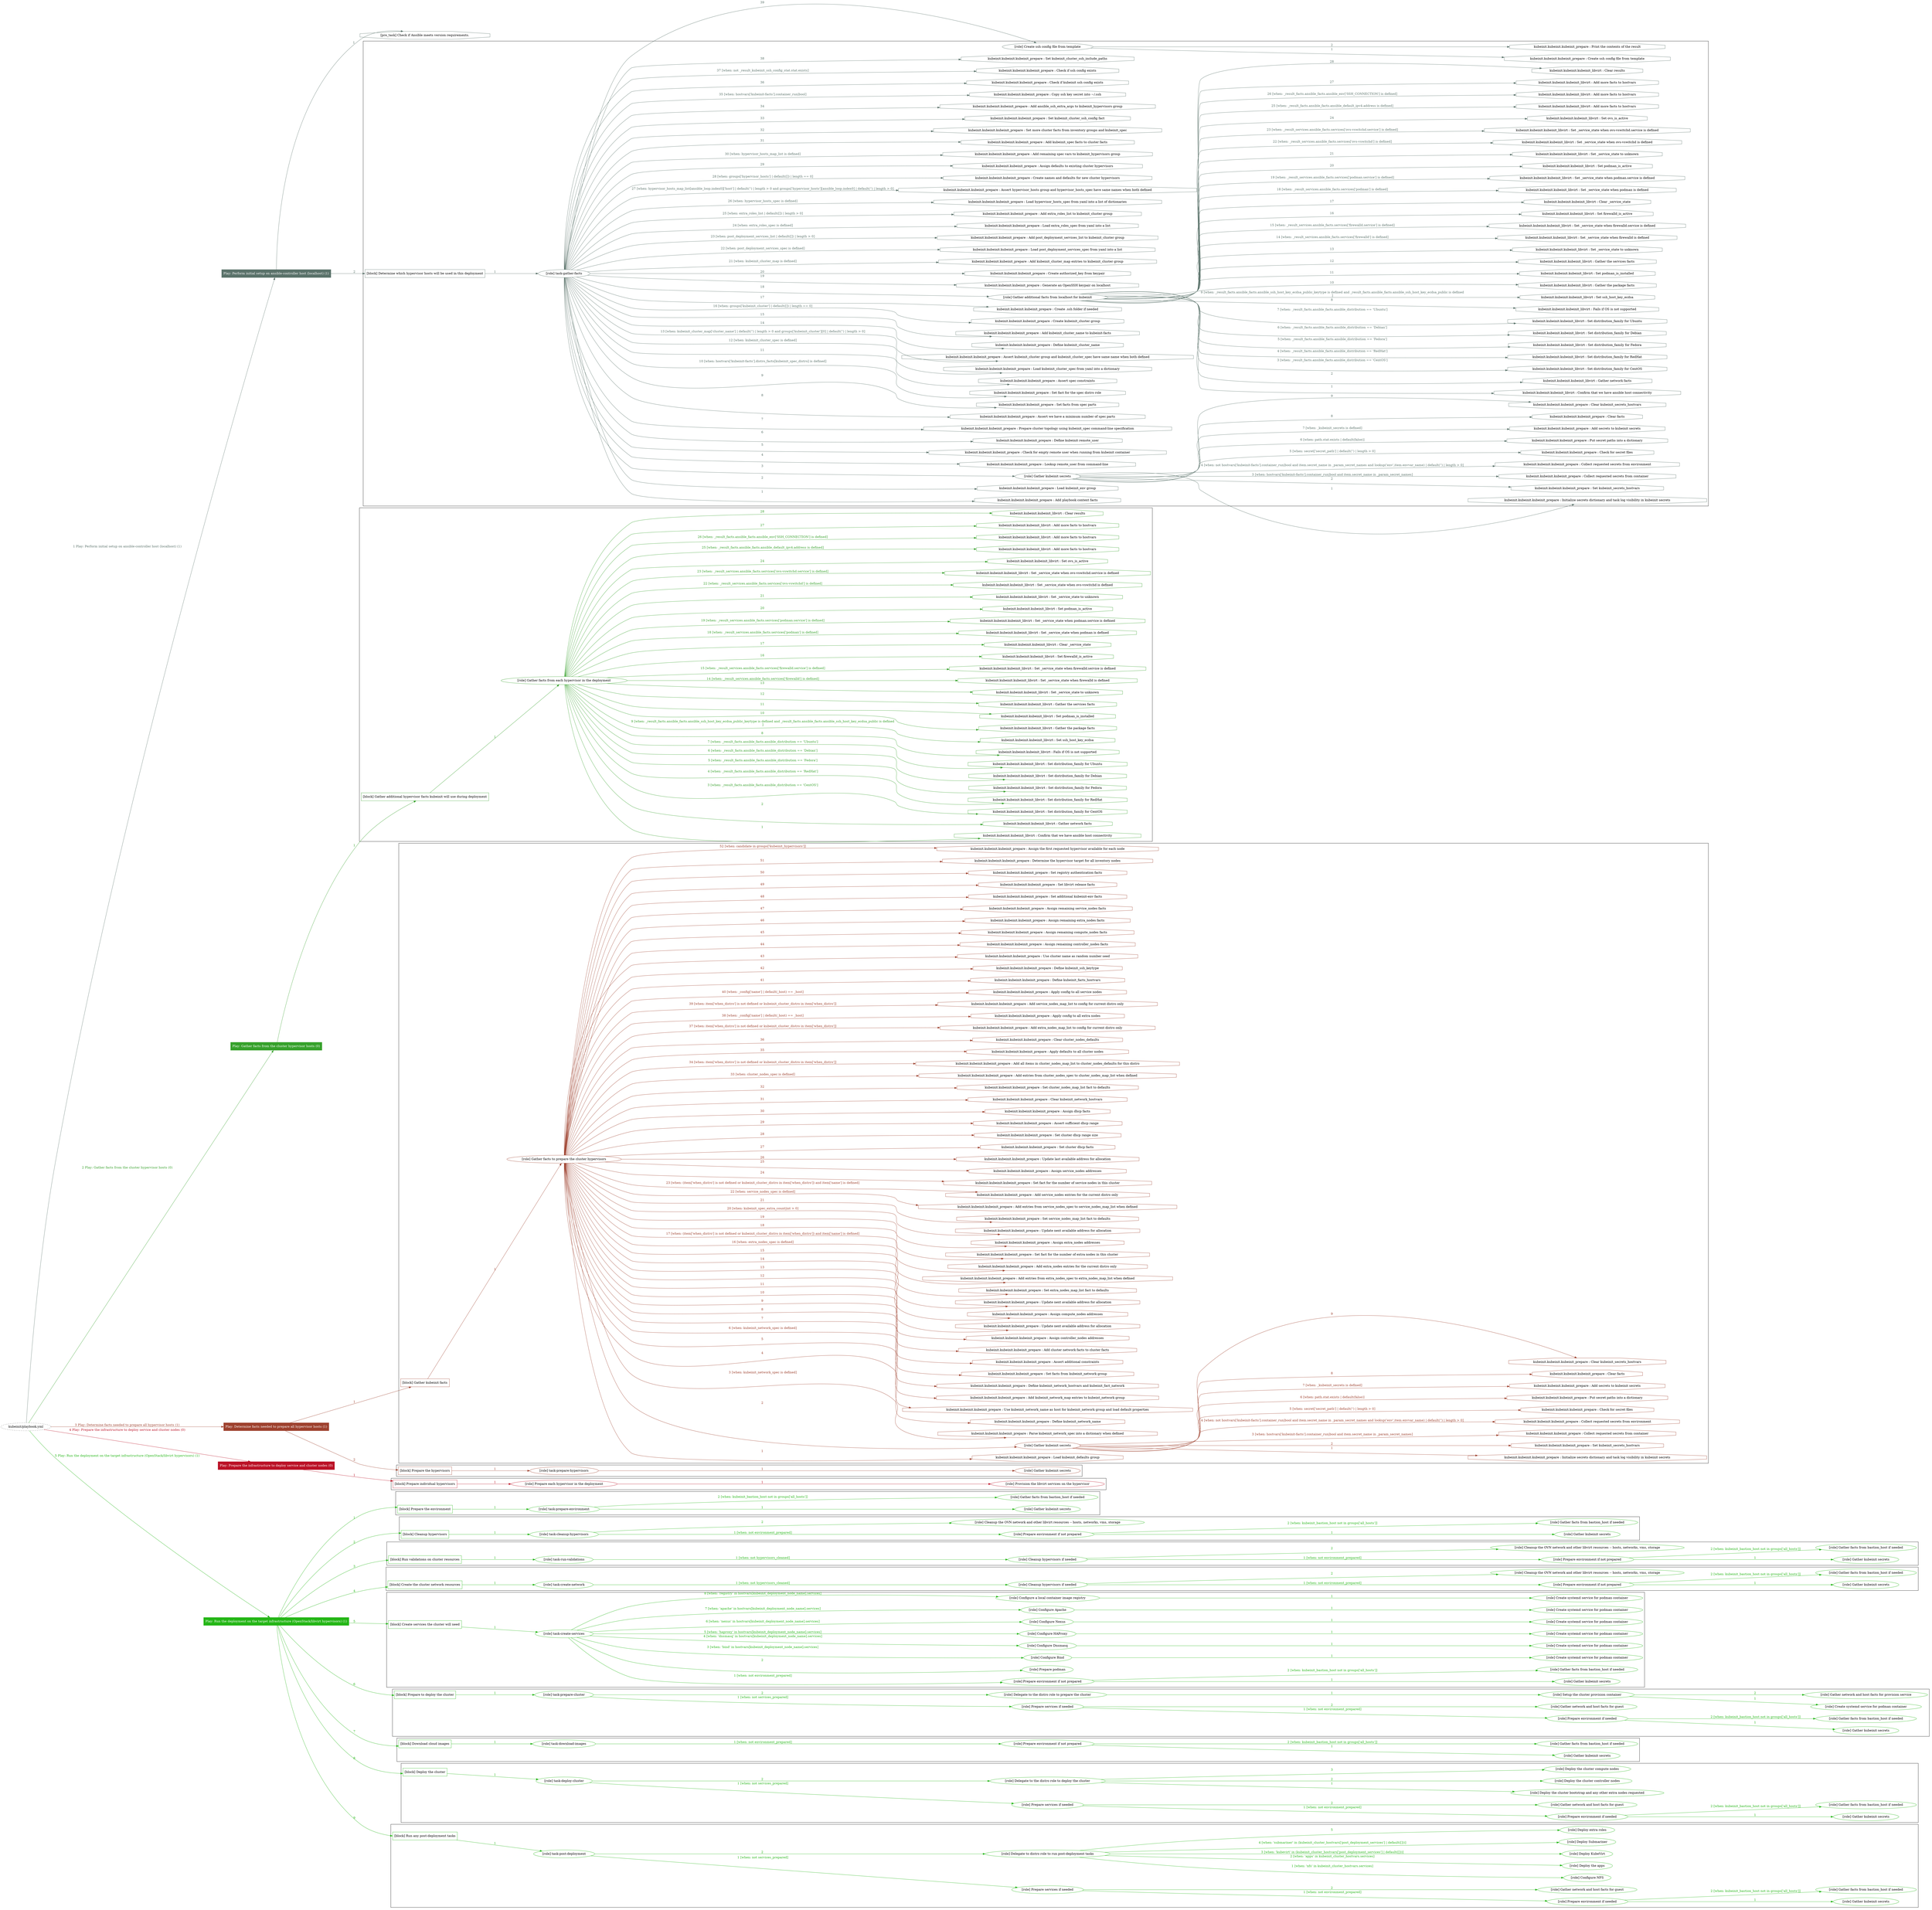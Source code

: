 digraph {
	graph [concentrate=true ordering=in rankdir=LR ratio=fill]
	edge [esep=5 sep=10]
	"kubeinit/playbook.yml" [URL="/home/runner/work/kubeinit/kubeinit/kubeinit/playbook.yml" id=playbook_c8a87c97 style=dotted]
	"kubeinit/playbook.yml" -> play_25a6f4f6 [label="1 Play: Perform initial setup on ansible-controller host (localhost) (1)" color="#5a726a" fontcolor="#5a726a" id=edge_play_25a6f4f6 labeltooltip="1 Play: Perform initial setup on ansible-controller host (localhost) (1)" tooltip="1 Play: Perform initial setup on ansible-controller host (localhost) (1)"]
	subgraph "Play: Perform initial setup on ansible-controller host (localhost) (1)" {
		play_25a6f4f6 [label="Play: Perform initial setup on ansible-controller host (localhost) (1)" URL="/home/runner/work/kubeinit/kubeinit/kubeinit/playbook.yml" color="#5a726a" fontcolor="#ffffff" id=play_25a6f4f6 shape=box style=filled tooltip=localhost]
		pre_task_5683f092 [label="[pre_task] Check if Ansible meets version requirements." URL="/home/runner/work/kubeinit/kubeinit/kubeinit/playbook.yml" color="#5a726a" id=pre_task_5683f092 shape=octagon tooltip="Check if Ansible meets version requirements."]
		play_25a6f4f6 -> pre_task_5683f092 [label="1 " color="#5a726a" fontcolor="#5a726a" id=edge_pre_task_5683f092 labeltooltip="1 " tooltip="1 "]
		play_25a6f4f6 -> block_c82afba9 [label=2 color="#5a726a" fontcolor="#5a726a" id=edge_block_c82afba9 labeltooltip=2 tooltip=2]
		subgraph cluster_block_c82afba9 {
			block_c82afba9 [label="[block] Determine which hypervisor hosts will be used in this deployment" URL="/home/runner/work/kubeinit/kubeinit/kubeinit/playbook.yml" color="#5a726a" id=block_c82afba9 labeltooltip="Determine which hypervisor hosts will be used in this deployment" shape=box tooltip="Determine which hypervisor hosts will be used in this deployment"]
			block_c82afba9 -> role_6b54b350 [label="1 " color="#5a726a" fontcolor="#5a726a" id=edge_role_6b54b350 labeltooltip="1 " tooltip="1 "]
			subgraph "task-gather-facts" {
				role_6b54b350 [label="[role] task-gather-facts" URL="/home/runner/work/kubeinit/kubeinit/kubeinit/playbook.yml" color="#5a726a" id=role_6b54b350 tooltip="task-gather-facts"]
				task_a0b25c9c [label="kubeinit.kubeinit.kubeinit_prepare : Add playbook context facts" URL="/home/runner/.ansible/collections/ansible_collections/kubeinit/kubeinit/roles/kubeinit_prepare/tasks/build_hypervisors_group.yml" color="#5a726a" id=task_a0b25c9c shape=octagon tooltip="kubeinit.kubeinit.kubeinit_prepare : Add playbook context facts"]
				role_6b54b350 -> task_a0b25c9c [label="1 " color="#5a726a" fontcolor="#5a726a" id=edge_task_a0b25c9c labeltooltip="1 " tooltip="1 "]
				task_5ae9f312 [label="kubeinit.kubeinit.kubeinit_prepare : Load kubeinit_env group" URL="/home/runner/.ansible/collections/ansible_collections/kubeinit/kubeinit/roles/kubeinit_prepare/tasks/build_hypervisors_group.yml" color="#5a726a" id=task_5ae9f312 shape=octagon tooltip="kubeinit.kubeinit.kubeinit_prepare : Load kubeinit_env group"]
				role_6b54b350 -> task_5ae9f312 [label="2 " color="#5a726a" fontcolor="#5a726a" id=edge_task_5ae9f312 labeltooltip="2 " tooltip="2 "]
				role_6b54b350 -> role_8315b17b [label="3 " color="#5a726a" fontcolor="#5a726a" id=edge_role_8315b17b labeltooltip="3 " tooltip="3 "]
				subgraph "Gather kubeinit secrets" {
					role_8315b17b [label="[role] Gather kubeinit secrets" URL="/home/runner/.ansible/collections/ansible_collections/kubeinit/kubeinit/roles/kubeinit_prepare/tasks/build_hypervisors_group.yml" color="#5a726a" id=role_8315b17b tooltip="Gather kubeinit secrets"]
					task_57caf5f8 [label="kubeinit.kubeinit.kubeinit_prepare : Initialize secrets dictionary and task log visibility in kubeinit secrets" URL="/home/runner/.ansible/collections/ansible_collections/kubeinit/kubeinit/roles/kubeinit_prepare/tasks/gather_kubeinit_secrets.yml" color="#5a726a" id=task_57caf5f8 shape=octagon tooltip="kubeinit.kubeinit.kubeinit_prepare : Initialize secrets dictionary and task log visibility in kubeinit secrets"]
					role_8315b17b -> task_57caf5f8 [label="1 " color="#5a726a" fontcolor="#5a726a" id=edge_task_57caf5f8 labeltooltip="1 " tooltip="1 "]
					task_b7f77920 [label="kubeinit.kubeinit.kubeinit_prepare : Set kubeinit_secrets_hostvars" URL="/home/runner/.ansible/collections/ansible_collections/kubeinit/kubeinit/roles/kubeinit_prepare/tasks/gather_kubeinit_secrets.yml" color="#5a726a" id=task_b7f77920 shape=octagon tooltip="kubeinit.kubeinit.kubeinit_prepare : Set kubeinit_secrets_hostvars"]
					role_8315b17b -> task_b7f77920 [label="2 " color="#5a726a" fontcolor="#5a726a" id=edge_task_b7f77920 labeltooltip="2 " tooltip="2 "]
					task_06577df5 [label="kubeinit.kubeinit.kubeinit_prepare : Collect requested secrets from container" URL="/home/runner/.ansible/collections/ansible_collections/kubeinit/kubeinit/roles/kubeinit_prepare/tasks/gather_kubeinit_secrets.yml" color="#5a726a" id=task_06577df5 shape=octagon tooltip="kubeinit.kubeinit.kubeinit_prepare : Collect requested secrets from container"]
					role_8315b17b -> task_06577df5 [label="3 [when: hostvars['kubeinit-facts'].container_run|bool and item.secret_name in _param_secret_names]" color="#5a726a" fontcolor="#5a726a" id=edge_task_06577df5 labeltooltip="3 [when: hostvars['kubeinit-facts'].container_run|bool and item.secret_name in _param_secret_names]" tooltip="3 [when: hostvars['kubeinit-facts'].container_run|bool and item.secret_name in _param_secret_names]"]
					task_d3a57fda [label="kubeinit.kubeinit.kubeinit_prepare : Collect requested secrets from environment" URL="/home/runner/.ansible/collections/ansible_collections/kubeinit/kubeinit/roles/kubeinit_prepare/tasks/gather_kubeinit_secrets.yml" color="#5a726a" id=task_d3a57fda shape=octagon tooltip="kubeinit.kubeinit.kubeinit_prepare : Collect requested secrets from environment"]
					role_8315b17b -> task_d3a57fda [label="4 [when: not hostvars['kubeinit-facts'].container_run|bool and item.secret_name in _param_secret_names and lookup('env',item.envvar_name) | default('') | length > 0]" color="#5a726a" fontcolor="#5a726a" id=edge_task_d3a57fda labeltooltip="4 [when: not hostvars['kubeinit-facts'].container_run|bool and item.secret_name in _param_secret_names and lookup('env',item.envvar_name) | default('') | length > 0]" tooltip="4 [when: not hostvars['kubeinit-facts'].container_run|bool and item.secret_name in _param_secret_names and lookup('env',item.envvar_name) | default('') | length > 0]"]
					task_d2d31858 [label="kubeinit.kubeinit.kubeinit_prepare : Check for secret files" URL="/home/runner/.ansible/collections/ansible_collections/kubeinit/kubeinit/roles/kubeinit_prepare/tasks/gather_kubeinit_secrets.yml" color="#5a726a" id=task_d2d31858 shape=octagon tooltip="kubeinit.kubeinit.kubeinit_prepare : Check for secret files"]
					role_8315b17b -> task_d2d31858 [label="5 [when: secret['secret_path'] | default('') | length > 0]" color="#5a726a" fontcolor="#5a726a" id=edge_task_d2d31858 labeltooltip="5 [when: secret['secret_path'] | default('') | length > 0]" tooltip="5 [when: secret['secret_path'] | default('') | length > 0]"]
					task_b4665a58 [label="kubeinit.kubeinit.kubeinit_prepare : Put secret paths into a dictionary" URL="/home/runner/.ansible/collections/ansible_collections/kubeinit/kubeinit/roles/kubeinit_prepare/tasks/gather_kubeinit_secrets.yml" color="#5a726a" id=task_b4665a58 shape=octagon tooltip="kubeinit.kubeinit.kubeinit_prepare : Put secret paths into a dictionary"]
					role_8315b17b -> task_b4665a58 [label="6 [when: path.stat.exists | default(false)]" color="#5a726a" fontcolor="#5a726a" id=edge_task_b4665a58 labeltooltip="6 [when: path.stat.exists | default(false)]" tooltip="6 [when: path.stat.exists | default(false)]"]
					task_1ad4f2d4 [label="kubeinit.kubeinit.kubeinit_prepare : Add secrets to kubeinit secrets" URL="/home/runner/.ansible/collections/ansible_collections/kubeinit/kubeinit/roles/kubeinit_prepare/tasks/gather_kubeinit_secrets.yml" color="#5a726a" id=task_1ad4f2d4 shape=octagon tooltip="kubeinit.kubeinit.kubeinit_prepare : Add secrets to kubeinit secrets"]
					role_8315b17b -> task_1ad4f2d4 [label="7 [when: _kubeinit_secrets is defined]" color="#5a726a" fontcolor="#5a726a" id=edge_task_1ad4f2d4 labeltooltip="7 [when: _kubeinit_secrets is defined]" tooltip="7 [when: _kubeinit_secrets is defined]"]
					task_6edbe38d [label="kubeinit.kubeinit.kubeinit_prepare : Clear facts" URL="/home/runner/.ansible/collections/ansible_collections/kubeinit/kubeinit/roles/kubeinit_prepare/tasks/gather_kubeinit_secrets.yml" color="#5a726a" id=task_6edbe38d shape=octagon tooltip="kubeinit.kubeinit.kubeinit_prepare : Clear facts"]
					role_8315b17b -> task_6edbe38d [label="8 " color="#5a726a" fontcolor="#5a726a" id=edge_task_6edbe38d labeltooltip="8 " tooltip="8 "]
					task_4600bf17 [label="kubeinit.kubeinit.kubeinit_prepare : Clear kubeinit_secrets_hostvars" URL="/home/runner/.ansible/collections/ansible_collections/kubeinit/kubeinit/roles/kubeinit_prepare/tasks/gather_kubeinit_secrets.yml" color="#5a726a" id=task_4600bf17 shape=octagon tooltip="kubeinit.kubeinit.kubeinit_prepare : Clear kubeinit_secrets_hostvars"]
					role_8315b17b -> task_4600bf17 [label="9 " color="#5a726a" fontcolor="#5a726a" id=edge_task_4600bf17 labeltooltip="9 " tooltip="9 "]
				}
				task_6f3e08e1 [label="kubeinit.kubeinit.kubeinit_prepare : Lookup remote_user from command-line" URL="/home/runner/.ansible/collections/ansible_collections/kubeinit/kubeinit/roles/kubeinit_prepare/tasks/build_hypervisors_group.yml" color="#5a726a" id=task_6f3e08e1 shape=octagon tooltip="kubeinit.kubeinit.kubeinit_prepare : Lookup remote_user from command-line"]
				role_6b54b350 -> task_6f3e08e1 [label="4 " color="#5a726a" fontcolor="#5a726a" id=edge_task_6f3e08e1 labeltooltip="4 " tooltip="4 "]
				task_6eaae676 [label="kubeinit.kubeinit.kubeinit_prepare : Check for empty remote user when running from kubeinit container" URL="/home/runner/.ansible/collections/ansible_collections/kubeinit/kubeinit/roles/kubeinit_prepare/tasks/build_hypervisors_group.yml" color="#5a726a" id=task_6eaae676 shape=octagon tooltip="kubeinit.kubeinit.kubeinit_prepare : Check for empty remote user when running from kubeinit container"]
				role_6b54b350 -> task_6eaae676 [label="5 " color="#5a726a" fontcolor="#5a726a" id=edge_task_6eaae676 labeltooltip="5 " tooltip="5 "]
				task_d08fa33a [label="kubeinit.kubeinit.kubeinit_prepare : Define kubeinit remote_user" URL="/home/runner/.ansible/collections/ansible_collections/kubeinit/kubeinit/roles/kubeinit_prepare/tasks/build_hypervisors_group.yml" color="#5a726a" id=task_d08fa33a shape=octagon tooltip="kubeinit.kubeinit.kubeinit_prepare : Define kubeinit remote_user"]
				role_6b54b350 -> task_d08fa33a [label="6 " color="#5a726a" fontcolor="#5a726a" id=edge_task_d08fa33a labeltooltip="6 " tooltip="6 "]
				task_77a1d82a [label="kubeinit.kubeinit.kubeinit_prepare : Prepare cluster topology using kubeinit_spec command-line specification" URL="/home/runner/.ansible/collections/ansible_collections/kubeinit/kubeinit/roles/kubeinit_prepare/tasks/build_hypervisors_group.yml" color="#5a726a" id=task_77a1d82a shape=octagon tooltip="kubeinit.kubeinit.kubeinit_prepare : Prepare cluster topology using kubeinit_spec command-line specification"]
				role_6b54b350 -> task_77a1d82a [label="7 " color="#5a726a" fontcolor="#5a726a" id=edge_task_77a1d82a labeltooltip="7 " tooltip="7 "]
				task_5c0aaba1 [label="kubeinit.kubeinit.kubeinit_prepare : Assert we have a minimum number of spec parts" URL="/home/runner/.ansible/collections/ansible_collections/kubeinit/kubeinit/roles/kubeinit_prepare/tasks/build_hypervisors_group.yml" color="#5a726a" id=task_5c0aaba1 shape=octagon tooltip="kubeinit.kubeinit.kubeinit_prepare : Assert we have a minimum number of spec parts"]
				role_6b54b350 -> task_5c0aaba1 [label="8 " color="#5a726a" fontcolor="#5a726a" id=edge_task_5c0aaba1 labeltooltip="8 " tooltip="8 "]
				task_487d0834 [label="kubeinit.kubeinit.kubeinit_prepare : Set facts from spec parts" URL="/home/runner/.ansible/collections/ansible_collections/kubeinit/kubeinit/roles/kubeinit_prepare/tasks/build_hypervisors_group.yml" color="#5a726a" id=task_487d0834 shape=octagon tooltip="kubeinit.kubeinit.kubeinit_prepare : Set facts from spec parts"]
				role_6b54b350 -> task_487d0834 [label="9 " color="#5a726a" fontcolor="#5a726a" id=edge_task_487d0834 labeltooltip="9 " tooltip="9 "]
				task_c7a810ef [label="kubeinit.kubeinit.kubeinit_prepare : Set fact for the spec distro role" URL="/home/runner/.ansible/collections/ansible_collections/kubeinit/kubeinit/roles/kubeinit_prepare/tasks/build_hypervisors_group.yml" color="#5a726a" id=task_c7a810ef shape=octagon tooltip="kubeinit.kubeinit.kubeinit_prepare : Set fact for the spec distro role"]
				role_6b54b350 -> task_c7a810ef [label="10 [when: hostvars['kubeinit-facts'].distro_facts[kubeinit_spec_distro] is defined]" color="#5a726a" fontcolor="#5a726a" id=edge_task_c7a810ef labeltooltip="10 [when: hostvars['kubeinit-facts'].distro_facts[kubeinit_spec_distro] is defined]" tooltip="10 [when: hostvars['kubeinit-facts'].distro_facts[kubeinit_spec_distro] is defined]"]
				task_5bc81756 [label="kubeinit.kubeinit.kubeinit_prepare : Assert spec constraints" URL="/home/runner/.ansible/collections/ansible_collections/kubeinit/kubeinit/roles/kubeinit_prepare/tasks/build_hypervisors_group.yml" color="#5a726a" id=task_5bc81756 shape=octagon tooltip="kubeinit.kubeinit.kubeinit_prepare : Assert spec constraints"]
				role_6b54b350 -> task_5bc81756 [label="11 " color="#5a726a" fontcolor="#5a726a" id=edge_task_5bc81756 labeltooltip="11 " tooltip="11 "]
				task_476c0bf3 [label="kubeinit.kubeinit.kubeinit_prepare : Load kubeinit_cluster_spec from yaml into a dictionary" URL="/home/runner/.ansible/collections/ansible_collections/kubeinit/kubeinit/roles/kubeinit_prepare/tasks/build_hypervisors_group.yml" color="#5a726a" id=task_476c0bf3 shape=octagon tooltip="kubeinit.kubeinit.kubeinit_prepare : Load kubeinit_cluster_spec from yaml into a dictionary"]
				role_6b54b350 -> task_476c0bf3 [label="12 [when: kubeinit_cluster_spec is defined]" color="#5a726a" fontcolor="#5a726a" id=edge_task_476c0bf3 labeltooltip="12 [when: kubeinit_cluster_spec is defined]" tooltip="12 [when: kubeinit_cluster_spec is defined]"]
				task_7f537754 [label="kubeinit.kubeinit.kubeinit_prepare : Assert kubeinit_cluster group and kubeinit_cluster_spec have same name when both defined" URL="/home/runner/.ansible/collections/ansible_collections/kubeinit/kubeinit/roles/kubeinit_prepare/tasks/build_hypervisors_group.yml" color="#5a726a" id=task_7f537754 shape=octagon tooltip="kubeinit.kubeinit.kubeinit_prepare : Assert kubeinit_cluster group and kubeinit_cluster_spec have same name when both defined"]
				role_6b54b350 -> task_7f537754 [label="13 [when: kubeinit_cluster_map['cluster_name'] | default('') | length > 0 and groups['kubeinit_cluster'][0] | default('') | length > 0]" color="#5a726a" fontcolor="#5a726a" id=edge_task_7f537754 labeltooltip="13 [when: kubeinit_cluster_map['cluster_name'] | default('') | length > 0 and groups['kubeinit_cluster'][0] | default('') | length > 0]" tooltip="13 [when: kubeinit_cluster_map['cluster_name'] | default('') | length > 0 and groups['kubeinit_cluster'][0] | default('') | length > 0]"]
				task_740a3d2d [label="kubeinit.kubeinit.kubeinit_prepare : Define kubeinit_cluster_name" URL="/home/runner/.ansible/collections/ansible_collections/kubeinit/kubeinit/roles/kubeinit_prepare/tasks/build_hypervisors_group.yml" color="#5a726a" id=task_740a3d2d shape=octagon tooltip="kubeinit.kubeinit.kubeinit_prepare : Define kubeinit_cluster_name"]
				role_6b54b350 -> task_740a3d2d [label="14 " color="#5a726a" fontcolor="#5a726a" id=edge_task_740a3d2d labeltooltip="14 " tooltip="14 "]
				task_326ed5ca [label="kubeinit.kubeinit.kubeinit_prepare : Add kubeinit_cluster_name to kubeinit-facts" URL="/home/runner/.ansible/collections/ansible_collections/kubeinit/kubeinit/roles/kubeinit_prepare/tasks/build_hypervisors_group.yml" color="#5a726a" id=task_326ed5ca shape=octagon tooltip="kubeinit.kubeinit.kubeinit_prepare : Add kubeinit_cluster_name to kubeinit-facts"]
				role_6b54b350 -> task_326ed5ca [label="15 " color="#5a726a" fontcolor="#5a726a" id=edge_task_326ed5ca labeltooltip="15 " tooltip="15 "]
				task_c52df67b [label="kubeinit.kubeinit.kubeinit_prepare : Create kubeinit_cluster group" URL="/home/runner/.ansible/collections/ansible_collections/kubeinit/kubeinit/roles/kubeinit_prepare/tasks/build_hypervisors_group.yml" color="#5a726a" id=task_c52df67b shape=octagon tooltip="kubeinit.kubeinit.kubeinit_prepare : Create kubeinit_cluster group"]
				role_6b54b350 -> task_c52df67b [label="16 [when: groups['kubeinit_cluster'] | default([]) | length == 0]" color="#5a726a" fontcolor="#5a726a" id=edge_task_c52df67b labeltooltip="16 [when: groups['kubeinit_cluster'] | default([]) | length == 0]" tooltip="16 [when: groups['kubeinit_cluster'] | default([]) | length == 0]"]
				task_32a6d1e2 [label="kubeinit.kubeinit.kubeinit_prepare : Create .ssh folder if needed" URL="/home/runner/.ansible/collections/ansible_collections/kubeinit/kubeinit/roles/kubeinit_prepare/tasks/build_hypervisors_group.yml" color="#5a726a" id=task_32a6d1e2 shape=octagon tooltip="kubeinit.kubeinit.kubeinit_prepare : Create .ssh folder if needed"]
				role_6b54b350 -> task_32a6d1e2 [label="17 " color="#5a726a" fontcolor="#5a726a" id=edge_task_32a6d1e2 labeltooltip="17 " tooltip="17 "]
				role_6b54b350 -> role_c2602aa3 [label="18 " color="#5a726a" fontcolor="#5a726a" id=edge_role_c2602aa3 labeltooltip="18 " tooltip="18 "]
				subgraph "Gather additional facts from localhost for kubeinit" {
					role_c2602aa3 [label="[role] Gather additional facts from localhost for kubeinit" URL="/home/runner/.ansible/collections/ansible_collections/kubeinit/kubeinit/roles/kubeinit_prepare/tasks/build_hypervisors_group.yml" color="#5a726a" id=role_c2602aa3 tooltip="Gather additional facts from localhost for kubeinit"]
					task_92540f14 [label="kubeinit.kubeinit.kubeinit_libvirt : Confirm that we have ansible host connectivity" URL="/home/runner/.ansible/collections/ansible_collections/kubeinit/kubeinit/roles/kubeinit_libvirt/tasks/gather_host_facts.yml" color="#5a726a" id=task_92540f14 shape=octagon tooltip="kubeinit.kubeinit.kubeinit_libvirt : Confirm that we have ansible host connectivity"]
					role_c2602aa3 -> task_92540f14 [label="1 " color="#5a726a" fontcolor="#5a726a" id=edge_task_92540f14 labeltooltip="1 " tooltip="1 "]
					task_95ea52d5 [label="kubeinit.kubeinit.kubeinit_libvirt : Gather network facts" URL="/home/runner/.ansible/collections/ansible_collections/kubeinit/kubeinit/roles/kubeinit_libvirt/tasks/gather_host_facts.yml" color="#5a726a" id=task_95ea52d5 shape=octagon tooltip="kubeinit.kubeinit.kubeinit_libvirt : Gather network facts"]
					role_c2602aa3 -> task_95ea52d5 [label="2 " color="#5a726a" fontcolor="#5a726a" id=edge_task_95ea52d5 labeltooltip="2 " tooltip="2 "]
					task_bc8f8432 [label="kubeinit.kubeinit.kubeinit_libvirt : Set distribution_family for CentOS" URL="/home/runner/.ansible/collections/ansible_collections/kubeinit/kubeinit/roles/kubeinit_libvirt/tasks/gather_host_facts.yml" color="#5a726a" id=task_bc8f8432 shape=octagon tooltip="kubeinit.kubeinit.kubeinit_libvirt : Set distribution_family for CentOS"]
					role_c2602aa3 -> task_bc8f8432 [label="3 [when: _result_facts.ansible_facts.ansible_distribution == 'CentOS']" color="#5a726a" fontcolor="#5a726a" id=edge_task_bc8f8432 labeltooltip="3 [when: _result_facts.ansible_facts.ansible_distribution == 'CentOS']" tooltip="3 [when: _result_facts.ansible_facts.ansible_distribution == 'CentOS']"]
					task_f962e695 [label="kubeinit.kubeinit.kubeinit_libvirt : Set distribution_family for RedHat" URL="/home/runner/.ansible/collections/ansible_collections/kubeinit/kubeinit/roles/kubeinit_libvirt/tasks/gather_host_facts.yml" color="#5a726a" id=task_f962e695 shape=octagon tooltip="kubeinit.kubeinit.kubeinit_libvirt : Set distribution_family for RedHat"]
					role_c2602aa3 -> task_f962e695 [label="4 [when: _result_facts.ansible_facts.ansible_distribution == 'RedHat']" color="#5a726a" fontcolor="#5a726a" id=edge_task_f962e695 labeltooltip="4 [when: _result_facts.ansible_facts.ansible_distribution == 'RedHat']" tooltip="4 [when: _result_facts.ansible_facts.ansible_distribution == 'RedHat']"]
					task_91bf81a7 [label="kubeinit.kubeinit.kubeinit_libvirt : Set distribution_family for Fedora" URL="/home/runner/.ansible/collections/ansible_collections/kubeinit/kubeinit/roles/kubeinit_libvirt/tasks/gather_host_facts.yml" color="#5a726a" id=task_91bf81a7 shape=octagon tooltip="kubeinit.kubeinit.kubeinit_libvirt : Set distribution_family for Fedora"]
					role_c2602aa3 -> task_91bf81a7 [label="5 [when: _result_facts.ansible_facts.ansible_distribution == 'Fedora']" color="#5a726a" fontcolor="#5a726a" id=edge_task_91bf81a7 labeltooltip="5 [when: _result_facts.ansible_facts.ansible_distribution == 'Fedora']" tooltip="5 [when: _result_facts.ansible_facts.ansible_distribution == 'Fedora']"]
					task_70e7d82e [label="kubeinit.kubeinit.kubeinit_libvirt : Set distribution_family for Debian" URL="/home/runner/.ansible/collections/ansible_collections/kubeinit/kubeinit/roles/kubeinit_libvirt/tasks/gather_host_facts.yml" color="#5a726a" id=task_70e7d82e shape=octagon tooltip="kubeinit.kubeinit.kubeinit_libvirt : Set distribution_family for Debian"]
					role_c2602aa3 -> task_70e7d82e [label="6 [when: _result_facts.ansible_facts.ansible_distribution == 'Debian']" color="#5a726a" fontcolor="#5a726a" id=edge_task_70e7d82e labeltooltip="6 [when: _result_facts.ansible_facts.ansible_distribution == 'Debian']" tooltip="6 [when: _result_facts.ansible_facts.ansible_distribution == 'Debian']"]
					task_6caa5c59 [label="kubeinit.kubeinit.kubeinit_libvirt : Set distribution_family for Ubuntu" URL="/home/runner/.ansible/collections/ansible_collections/kubeinit/kubeinit/roles/kubeinit_libvirt/tasks/gather_host_facts.yml" color="#5a726a" id=task_6caa5c59 shape=octagon tooltip="kubeinit.kubeinit.kubeinit_libvirt : Set distribution_family for Ubuntu"]
					role_c2602aa3 -> task_6caa5c59 [label="7 [when: _result_facts.ansible_facts.ansible_distribution == 'Ubuntu']" color="#5a726a" fontcolor="#5a726a" id=edge_task_6caa5c59 labeltooltip="7 [when: _result_facts.ansible_facts.ansible_distribution == 'Ubuntu']" tooltip="7 [when: _result_facts.ansible_facts.ansible_distribution == 'Ubuntu']"]
					task_04dc511a [label="kubeinit.kubeinit.kubeinit_libvirt : Fails if OS is not supported" URL="/home/runner/.ansible/collections/ansible_collections/kubeinit/kubeinit/roles/kubeinit_libvirt/tasks/gather_host_facts.yml" color="#5a726a" id=task_04dc511a shape=octagon tooltip="kubeinit.kubeinit.kubeinit_libvirt : Fails if OS is not supported"]
					role_c2602aa3 -> task_04dc511a [label="8 " color="#5a726a" fontcolor="#5a726a" id=edge_task_04dc511a labeltooltip="8 " tooltip="8 "]
					task_61f7f3f8 [label="kubeinit.kubeinit.kubeinit_libvirt : Set ssh_host_key_ecdsa" URL="/home/runner/.ansible/collections/ansible_collections/kubeinit/kubeinit/roles/kubeinit_libvirt/tasks/gather_host_facts.yml" color="#5a726a" id=task_61f7f3f8 shape=octagon tooltip="kubeinit.kubeinit.kubeinit_libvirt : Set ssh_host_key_ecdsa"]
					role_c2602aa3 -> task_61f7f3f8 [label="9 [when: _result_facts.ansible_facts.ansible_ssh_host_key_ecdsa_public_keytype is defined and _result_facts.ansible_facts.ansible_ssh_host_key_ecdsa_public is defined
]" color="#5a726a" fontcolor="#5a726a" id=edge_task_61f7f3f8 labeltooltip="9 [when: _result_facts.ansible_facts.ansible_ssh_host_key_ecdsa_public_keytype is defined and _result_facts.ansible_facts.ansible_ssh_host_key_ecdsa_public is defined
]" tooltip="9 [when: _result_facts.ansible_facts.ansible_ssh_host_key_ecdsa_public_keytype is defined and _result_facts.ansible_facts.ansible_ssh_host_key_ecdsa_public is defined
]"]
					task_797a8c65 [label="kubeinit.kubeinit.kubeinit_libvirt : Gather the package facts" URL="/home/runner/.ansible/collections/ansible_collections/kubeinit/kubeinit/roles/kubeinit_libvirt/tasks/gather_host_facts.yml" color="#5a726a" id=task_797a8c65 shape=octagon tooltip="kubeinit.kubeinit.kubeinit_libvirt : Gather the package facts"]
					role_c2602aa3 -> task_797a8c65 [label="10 " color="#5a726a" fontcolor="#5a726a" id=edge_task_797a8c65 labeltooltip="10 " tooltip="10 "]
					task_3fb58ebf [label="kubeinit.kubeinit.kubeinit_libvirt : Set podman_is_installed" URL="/home/runner/.ansible/collections/ansible_collections/kubeinit/kubeinit/roles/kubeinit_libvirt/tasks/gather_host_facts.yml" color="#5a726a" id=task_3fb58ebf shape=octagon tooltip="kubeinit.kubeinit.kubeinit_libvirt : Set podman_is_installed"]
					role_c2602aa3 -> task_3fb58ebf [label="11 " color="#5a726a" fontcolor="#5a726a" id=edge_task_3fb58ebf labeltooltip="11 " tooltip="11 "]
					task_0c578e74 [label="kubeinit.kubeinit.kubeinit_libvirt : Gather the services facts" URL="/home/runner/.ansible/collections/ansible_collections/kubeinit/kubeinit/roles/kubeinit_libvirt/tasks/gather_host_facts.yml" color="#5a726a" id=task_0c578e74 shape=octagon tooltip="kubeinit.kubeinit.kubeinit_libvirt : Gather the services facts"]
					role_c2602aa3 -> task_0c578e74 [label="12 " color="#5a726a" fontcolor="#5a726a" id=edge_task_0c578e74 labeltooltip="12 " tooltip="12 "]
					task_44aab7aa [label="kubeinit.kubeinit.kubeinit_libvirt : Set _service_state to unknown" URL="/home/runner/.ansible/collections/ansible_collections/kubeinit/kubeinit/roles/kubeinit_libvirt/tasks/gather_host_facts.yml" color="#5a726a" id=task_44aab7aa shape=octagon tooltip="kubeinit.kubeinit.kubeinit_libvirt : Set _service_state to unknown"]
					role_c2602aa3 -> task_44aab7aa [label="13 " color="#5a726a" fontcolor="#5a726a" id=edge_task_44aab7aa labeltooltip="13 " tooltip="13 "]
					task_758d96f3 [label="kubeinit.kubeinit.kubeinit_libvirt : Set _service_state when firewalld is defined" URL="/home/runner/.ansible/collections/ansible_collections/kubeinit/kubeinit/roles/kubeinit_libvirt/tasks/gather_host_facts.yml" color="#5a726a" id=task_758d96f3 shape=octagon tooltip="kubeinit.kubeinit.kubeinit_libvirt : Set _service_state when firewalld is defined"]
					role_c2602aa3 -> task_758d96f3 [label="14 [when: _result_services.ansible_facts.services['firewalld'] is defined]" color="#5a726a" fontcolor="#5a726a" id=edge_task_758d96f3 labeltooltip="14 [when: _result_services.ansible_facts.services['firewalld'] is defined]" tooltip="14 [when: _result_services.ansible_facts.services['firewalld'] is defined]"]
					task_e8d15a53 [label="kubeinit.kubeinit.kubeinit_libvirt : Set _service_state when firewalld.service is defined" URL="/home/runner/.ansible/collections/ansible_collections/kubeinit/kubeinit/roles/kubeinit_libvirt/tasks/gather_host_facts.yml" color="#5a726a" id=task_e8d15a53 shape=octagon tooltip="kubeinit.kubeinit.kubeinit_libvirt : Set _service_state when firewalld.service is defined"]
					role_c2602aa3 -> task_e8d15a53 [label="15 [when: _result_services.ansible_facts.services['firewalld.service'] is defined]" color="#5a726a" fontcolor="#5a726a" id=edge_task_e8d15a53 labeltooltip="15 [when: _result_services.ansible_facts.services['firewalld.service'] is defined]" tooltip="15 [when: _result_services.ansible_facts.services['firewalld.service'] is defined]"]
					task_0f645e65 [label="kubeinit.kubeinit.kubeinit_libvirt : Set firewalld_is_active" URL="/home/runner/.ansible/collections/ansible_collections/kubeinit/kubeinit/roles/kubeinit_libvirt/tasks/gather_host_facts.yml" color="#5a726a" id=task_0f645e65 shape=octagon tooltip="kubeinit.kubeinit.kubeinit_libvirt : Set firewalld_is_active"]
					role_c2602aa3 -> task_0f645e65 [label="16 " color="#5a726a" fontcolor="#5a726a" id=edge_task_0f645e65 labeltooltip="16 " tooltip="16 "]
					task_7bfb640f [label="kubeinit.kubeinit.kubeinit_libvirt : Clear _service_state" URL="/home/runner/.ansible/collections/ansible_collections/kubeinit/kubeinit/roles/kubeinit_libvirt/tasks/gather_host_facts.yml" color="#5a726a" id=task_7bfb640f shape=octagon tooltip="kubeinit.kubeinit.kubeinit_libvirt : Clear _service_state"]
					role_c2602aa3 -> task_7bfb640f [label="17 " color="#5a726a" fontcolor="#5a726a" id=edge_task_7bfb640f labeltooltip="17 " tooltip="17 "]
					task_e178c6f4 [label="kubeinit.kubeinit.kubeinit_libvirt : Set _service_state when podman is defined" URL="/home/runner/.ansible/collections/ansible_collections/kubeinit/kubeinit/roles/kubeinit_libvirt/tasks/gather_host_facts.yml" color="#5a726a" id=task_e178c6f4 shape=octagon tooltip="kubeinit.kubeinit.kubeinit_libvirt : Set _service_state when podman is defined"]
					role_c2602aa3 -> task_e178c6f4 [label="18 [when: _result_services.ansible_facts.services['podman'] is defined]" color="#5a726a" fontcolor="#5a726a" id=edge_task_e178c6f4 labeltooltip="18 [when: _result_services.ansible_facts.services['podman'] is defined]" tooltip="18 [when: _result_services.ansible_facts.services['podman'] is defined]"]
					task_caaaa993 [label="kubeinit.kubeinit.kubeinit_libvirt : Set _service_state when podman.service is defined" URL="/home/runner/.ansible/collections/ansible_collections/kubeinit/kubeinit/roles/kubeinit_libvirt/tasks/gather_host_facts.yml" color="#5a726a" id=task_caaaa993 shape=octagon tooltip="kubeinit.kubeinit.kubeinit_libvirt : Set _service_state when podman.service is defined"]
					role_c2602aa3 -> task_caaaa993 [label="19 [when: _result_services.ansible_facts.services['podman.service'] is defined]" color="#5a726a" fontcolor="#5a726a" id=edge_task_caaaa993 labeltooltip="19 [when: _result_services.ansible_facts.services['podman.service'] is defined]" tooltip="19 [when: _result_services.ansible_facts.services['podman.service'] is defined]"]
					task_6810cd57 [label="kubeinit.kubeinit.kubeinit_libvirt : Set podman_is_active" URL="/home/runner/.ansible/collections/ansible_collections/kubeinit/kubeinit/roles/kubeinit_libvirt/tasks/gather_host_facts.yml" color="#5a726a" id=task_6810cd57 shape=octagon tooltip="kubeinit.kubeinit.kubeinit_libvirt : Set podman_is_active"]
					role_c2602aa3 -> task_6810cd57 [label="20 " color="#5a726a" fontcolor="#5a726a" id=edge_task_6810cd57 labeltooltip="20 " tooltip="20 "]
					task_8af56440 [label="kubeinit.kubeinit.kubeinit_libvirt : Set _service_state to unknown" URL="/home/runner/.ansible/collections/ansible_collections/kubeinit/kubeinit/roles/kubeinit_libvirt/tasks/gather_host_facts.yml" color="#5a726a" id=task_8af56440 shape=octagon tooltip="kubeinit.kubeinit.kubeinit_libvirt : Set _service_state to unknown"]
					role_c2602aa3 -> task_8af56440 [label="21 " color="#5a726a" fontcolor="#5a726a" id=edge_task_8af56440 labeltooltip="21 " tooltip="21 "]
					task_84b66e52 [label="kubeinit.kubeinit.kubeinit_libvirt : Set _service_state when ovs-vswitchd is defined" URL="/home/runner/.ansible/collections/ansible_collections/kubeinit/kubeinit/roles/kubeinit_libvirt/tasks/gather_host_facts.yml" color="#5a726a" id=task_84b66e52 shape=octagon tooltip="kubeinit.kubeinit.kubeinit_libvirt : Set _service_state when ovs-vswitchd is defined"]
					role_c2602aa3 -> task_84b66e52 [label="22 [when: _result_services.ansible_facts.services['ovs-vswitchd'] is defined]" color="#5a726a" fontcolor="#5a726a" id=edge_task_84b66e52 labeltooltip="22 [when: _result_services.ansible_facts.services['ovs-vswitchd'] is defined]" tooltip="22 [when: _result_services.ansible_facts.services['ovs-vswitchd'] is defined]"]
					task_3ef3d35b [label="kubeinit.kubeinit.kubeinit_libvirt : Set _service_state when ovs-vswitchd.service is defined" URL="/home/runner/.ansible/collections/ansible_collections/kubeinit/kubeinit/roles/kubeinit_libvirt/tasks/gather_host_facts.yml" color="#5a726a" id=task_3ef3d35b shape=octagon tooltip="kubeinit.kubeinit.kubeinit_libvirt : Set _service_state when ovs-vswitchd.service is defined"]
					role_c2602aa3 -> task_3ef3d35b [label="23 [when: _result_services.ansible_facts.services['ovs-vswitchd.service'] is defined]" color="#5a726a" fontcolor="#5a726a" id=edge_task_3ef3d35b labeltooltip="23 [when: _result_services.ansible_facts.services['ovs-vswitchd.service'] is defined]" tooltip="23 [when: _result_services.ansible_facts.services['ovs-vswitchd.service'] is defined]"]
					task_612732e1 [label="kubeinit.kubeinit.kubeinit_libvirt : Set ovs_is_active" URL="/home/runner/.ansible/collections/ansible_collections/kubeinit/kubeinit/roles/kubeinit_libvirt/tasks/gather_host_facts.yml" color="#5a726a" id=task_612732e1 shape=octagon tooltip="kubeinit.kubeinit.kubeinit_libvirt : Set ovs_is_active"]
					role_c2602aa3 -> task_612732e1 [label="24 " color="#5a726a" fontcolor="#5a726a" id=edge_task_612732e1 labeltooltip="24 " tooltip="24 "]
					task_225afd46 [label="kubeinit.kubeinit.kubeinit_libvirt : Add more facts to hostvars" URL="/home/runner/.ansible/collections/ansible_collections/kubeinit/kubeinit/roles/kubeinit_libvirt/tasks/gather_host_facts.yml" color="#5a726a" id=task_225afd46 shape=octagon tooltip="kubeinit.kubeinit.kubeinit_libvirt : Add more facts to hostvars"]
					role_c2602aa3 -> task_225afd46 [label="25 [when: _result_facts.ansible_facts.ansible_default_ipv4.address is defined]" color="#5a726a" fontcolor="#5a726a" id=edge_task_225afd46 labeltooltip="25 [when: _result_facts.ansible_facts.ansible_default_ipv4.address is defined]" tooltip="25 [when: _result_facts.ansible_facts.ansible_default_ipv4.address is defined]"]
					task_12109534 [label="kubeinit.kubeinit.kubeinit_libvirt : Add more facts to hostvars" URL="/home/runner/.ansible/collections/ansible_collections/kubeinit/kubeinit/roles/kubeinit_libvirt/tasks/gather_host_facts.yml" color="#5a726a" id=task_12109534 shape=octagon tooltip="kubeinit.kubeinit.kubeinit_libvirt : Add more facts to hostvars"]
					role_c2602aa3 -> task_12109534 [label="26 [when: _result_facts.ansible_facts.ansible_env['SSH_CONNECTION'] is defined]" color="#5a726a" fontcolor="#5a726a" id=edge_task_12109534 labeltooltip="26 [when: _result_facts.ansible_facts.ansible_env['SSH_CONNECTION'] is defined]" tooltip="26 [when: _result_facts.ansible_facts.ansible_env['SSH_CONNECTION'] is defined]"]
					task_ff151aac [label="kubeinit.kubeinit.kubeinit_libvirt : Add more facts to hostvars" URL="/home/runner/.ansible/collections/ansible_collections/kubeinit/kubeinit/roles/kubeinit_libvirt/tasks/gather_host_facts.yml" color="#5a726a" id=task_ff151aac shape=octagon tooltip="kubeinit.kubeinit.kubeinit_libvirt : Add more facts to hostvars"]
					role_c2602aa3 -> task_ff151aac [label="27 " color="#5a726a" fontcolor="#5a726a" id=edge_task_ff151aac labeltooltip="27 " tooltip="27 "]
					task_0d9ed4af [label="kubeinit.kubeinit.kubeinit_libvirt : Clear results" URL="/home/runner/.ansible/collections/ansible_collections/kubeinit/kubeinit/roles/kubeinit_libvirt/tasks/gather_host_facts.yml" color="#5a726a" id=task_0d9ed4af shape=octagon tooltip="kubeinit.kubeinit.kubeinit_libvirt : Clear results"]
					role_c2602aa3 -> task_0d9ed4af [label="28 " color="#5a726a" fontcolor="#5a726a" id=edge_task_0d9ed4af labeltooltip="28 " tooltip="28 "]
				}
				task_ff254353 [label="kubeinit.kubeinit.kubeinit_prepare : Generate an OpenSSH keypair on localhost" URL="/home/runner/.ansible/collections/ansible_collections/kubeinit/kubeinit/roles/kubeinit_prepare/tasks/build_hypervisors_group.yml" color="#5a726a" id=task_ff254353 shape=octagon tooltip="kubeinit.kubeinit.kubeinit_prepare : Generate an OpenSSH keypair on localhost"]
				role_6b54b350 -> task_ff254353 [label="19 " color="#5a726a" fontcolor="#5a726a" id=edge_task_ff254353 labeltooltip="19 " tooltip="19 "]
				task_b6273ab6 [label="kubeinit.kubeinit.kubeinit_prepare : Create authorized_key from keypair" URL="/home/runner/.ansible/collections/ansible_collections/kubeinit/kubeinit/roles/kubeinit_prepare/tasks/build_hypervisors_group.yml" color="#5a726a" id=task_b6273ab6 shape=octagon tooltip="kubeinit.kubeinit.kubeinit_prepare : Create authorized_key from keypair"]
				role_6b54b350 -> task_b6273ab6 [label="20 " color="#5a726a" fontcolor="#5a726a" id=edge_task_b6273ab6 labeltooltip="20 " tooltip="20 "]
				task_1f48b2cc [label="kubeinit.kubeinit.kubeinit_prepare : Add kubeinit_cluster_map entries to kubeinit_cluster group" URL="/home/runner/.ansible/collections/ansible_collections/kubeinit/kubeinit/roles/kubeinit_prepare/tasks/build_hypervisors_group.yml" color="#5a726a" id=task_1f48b2cc shape=octagon tooltip="kubeinit.kubeinit.kubeinit_prepare : Add kubeinit_cluster_map entries to kubeinit_cluster group"]
				role_6b54b350 -> task_1f48b2cc [label="21 [when: kubeinit_cluster_map is defined]" color="#5a726a" fontcolor="#5a726a" id=edge_task_1f48b2cc labeltooltip="21 [when: kubeinit_cluster_map is defined]" tooltip="21 [when: kubeinit_cluster_map is defined]"]
				task_74e42f7b [label="kubeinit.kubeinit.kubeinit_prepare : Load post_deployment_services_spec from yaml into a list" URL="/home/runner/.ansible/collections/ansible_collections/kubeinit/kubeinit/roles/kubeinit_prepare/tasks/build_hypervisors_group.yml" color="#5a726a" id=task_74e42f7b shape=octagon tooltip="kubeinit.kubeinit.kubeinit_prepare : Load post_deployment_services_spec from yaml into a list"]
				role_6b54b350 -> task_74e42f7b [label="22 [when: post_deployment_services_spec is defined]" color="#5a726a" fontcolor="#5a726a" id=edge_task_74e42f7b labeltooltip="22 [when: post_deployment_services_spec is defined]" tooltip="22 [when: post_deployment_services_spec is defined]"]
				task_51c55767 [label="kubeinit.kubeinit.kubeinit_prepare : Add post_deployment_services_list to kubeinit_cluster group" URL="/home/runner/.ansible/collections/ansible_collections/kubeinit/kubeinit/roles/kubeinit_prepare/tasks/build_hypervisors_group.yml" color="#5a726a" id=task_51c55767 shape=octagon tooltip="kubeinit.kubeinit.kubeinit_prepare : Add post_deployment_services_list to kubeinit_cluster group"]
				role_6b54b350 -> task_51c55767 [label="23 [when: post_deployment_services_list | default([]) | length > 0]" color="#5a726a" fontcolor="#5a726a" id=edge_task_51c55767 labeltooltip="23 [when: post_deployment_services_list | default([]) | length > 0]" tooltip="23 [when: post_deployment_services_list | default([]) | length > 0]"]
				task_0ba06849 [label="kubeinit.kubeinit.kubeinit_prepare : Load extra_roles_spec from yaml into a list" URL="/home/runner/.ansible/collections/ansible_collections/kubeinit/kubeinit/roles/kubeinit_prepare/tasks/build_hypervisors_group.yml" color="#5a726a" id=task_0ba06849 shape=octagon tooltip="kubeinit.kubeinit.kubeinit_prepare : Load extra_roles_spec from yaml into a list"]
				role_6b54b350 -> task_0ba06849 [label="24 [when: extra_roles_spec is defined]" color="#5a726a" fontcolor="#5a726a" id=edge_task_0ba06849 labeltooltip="24 [when: extra_roles_spec is defined]" tooltip="24 [when: extra_roles_spec is defined]"]
				task_dc8ebcb1 [label="kubeinit.kubeinit.kubeinit_prepare : Add extra_roles_list to kubeinit_cluster group" URL="/home/runner/.ansible/collections/ansible_collections/kubeinit/kubeinit/roles/kubeinit_prepare/tasks/build_hypervisors_group.yml" color="#5a726a" id=task_dc8ebcb1 shape=octagon tooltip="kubeinit.kubeinit.kubeinit_prepare : Add extra_roles_list to kubeinit_cluster group"]
				role_6b54b350 -> task_dc8ebcb1 [label="25 [when: extra_roles_list | default([]) | length > 0]" color="#5a726a" fontcolor="#5a726a" id=edge_task_dc8ebcb1 labeltooltip="25 [when: extra_roles_list | default([]) | length > 0]" tooltip="25 [when: extra_roles_list | default([]) | length > 0]"]
				task_d8e9e052 [label="kubeinit.kubeinit.kubeinit_prepare : Load hypervisor_hosts_spec from yaml into a list of dictionaries" URL="/home/runner/.ansible/collections/ansible_collections/kubeinit/kubeinit/roles/kubeinit_prepare/tasks/build_hypervisors_group.yml" color="#5a726a" id=task_d8e9e052 shape=octagon tooltip="kubeinit.kubeinit.kubeinit_prepare : Load hypervisor_hosts_spec from yaml into a list of dictionaries"]
				role_6b54b350 -> task_d8e9e052 [label="26 [when: hypervisor_hosts_spec is defined]" color="#5a726a" fontcolor="#5a726a" id=edge_task_d8e9e052 labeltooltip="26 [when: hypervisor_hosts_spec is defined]" tooltip="26 [when: hypervisor_hosts_spec is defined]"]
				task_94e699ef [label="kubeinit.kubeinit.kubeinit_prepare : Assert hypervisor_hosts group and hypervisor_hosts_spec have same names when both defined" URL="/home/runner/.ansible/collections/ansible_collections/kubeinit/kubeinit/roles/kubeinit_prepare/tasks/build_hypervisors_group.yml" color="#5a726a" id=task_94e699ef shape=octagon tooltip="kubeinit.kubeinit.kubeinit_prepare : Assert hypervisor_hosts group and hypervisor_hosts_spec have same names when both defined"]
				role_6b54b350 -> task_94e699ef [label="27 [when: hypervisor_hosts_map_list[ansible_loop.index0]['host'] | default('') | length > 0 and groups['hypervisor_hosts'][ansible_loop.index0] | default('') | length > 0]" color="#5a726a" fontcolor="#5a726a" id=edge_task_94e699ef labeltooltip="27 [when: hypervisor_hosts_map_list[ansible_loop.index0]['host'] | default('') | length > 0 and groups['hypervisor_hosts'][ansible_loop.index0] | default('') | length > 0]" tooltip="27 [when: hypervisor_hosts_map_list[ansible_loop.index0]['host'] | default('') | length > 0 and groups['hypervisor_hosts'][ansible_loop.index0] | default('') | length > 0]"]
				task_67bd8495 [label="kubeinit.kubeinit.kubeinit_prepare : Create names and defaults for new cluster hypervisors" URL="/home/runner/.ansible/collections/ansible_collections/kubeinit/kubeinit/roles/kubeinit_prepare/tasks/build_hypervisors_group.yml" color="#5a726a" id=task_67bd8495 shape=octagon tooltip="kubeinit.kubeinit.kubeinit_prepare : Create names and defaults for new cluster hypervisors"]
				role_6b54b350 -> task_67bd8495 [label="28 [when: groups['hypervisor_hosts'] | default([]) | length == 0]" color="#5a726a" fontcolor="#5a726a" id=edge_task_67bd8495 labeltooltip="28 [when: groups['hypervisor_hosts'] | default([]) | length == 0]" tooltip="28 [when: groups['hypervisor_hosts'] | default([]) | length == 0]"]
				task_6509685b [label="kubeinit.kubeinit.kubeinit_prepare : Assign defaults to existing cluster hypervisors" URL="/home/runner/.ansible/collections/ansible_collections/kubeinit/kubeinit/roles/kubeinit_prepare/tasks/build_hypervisors_group.yml" color="#5a726a" id=task_6509685b shape=octagon tooltip="kubeinit.kubeinit.kubeinit_prepare : Assign defaults to existing cluster hypervisors"]
				role_6b54b350 -> task_6509685b [label="29 " color="#5a726a" fontcolor="#5a726a" id=edge_task_6509685b labeltooltip="29 " tooltip="29 "]
				task_1a51135d [label="kubeinit.kubeinit.kubeinit_prepare : Add remaining spec vars to kubeinit_hypervisors group" URL="/home/runner/.ansible/collections/ansible_collections/kubeinit/kubeinit/roles/kubeinit_prepare/tasks/build_hypervisors_group.yml" color="#5a726a" id=task_1a51135d shape=octagon tooltip="kubeinit.kubeinit.kubeinit_prepare : Add remaining spec vars to kubeinit_hypervisors group"]
				role_6b54b350 -> task_1a51135d [label="30 [when: hypervisor_hosts_map_list is defined]" color="#5a726a" fontcolor="#5a726a" id=edge_task_1a51135d labeltooltip="30 [when: hypervisor_hosts_map_list is defined]" tooltip="30 [when: hypervisor_hosts_map_list is defined]"]
				task_d17696b8 [label="kubeinit.kubeinit.kubeinit_prepare : Add kubeinit_spec facts to cluster facts" URL="/home/runner/.ansible/collections/ansible_collections/kubeinit/kubeinit/roles/kubeinit_prepare/tasks/build_hypervisors_group.yml" color="#5a726a" id=task_d17696b8 shape=octagon tooltip="kubeinit.kubeinit.kubeinit_prepare : Add kubeinit_spec facts to cluster facts"]
				role_6b54b350 -> task_d17696b8 [label="31 " color="#5a726a" fontcolor="#5a726a" id=edge_task_d17696b8 labeltooltip="31 " tooltip="31 "]
				task_c61204c1 [label="kubeinit.kubeinit.kubeinit_prepare : Set more cluster facts from inventory groups and kubeinit_spec" URL="/home/runner/.ansible/collections/ansible_collections/kubeinit/kubeinit/roles/kubeinit_prepare/tasks/build_hypervisors_group.yml" color="#5a726a" id=task_c61204c1 shape=octagon tooltip="kubeinit.kubeinit.kubeinit_prepare : Set more cluster facts from inventory groups and kubeinit_spec"]
				role_6b54b350 -> task_c61204c1 [label="32 " color="#5a726a" fontcolor="#5a726a" id=edge_task_c61204c1 labeltooltip="32 " tooltip="32 "]
				task_e236693e [label="kubeinit.kubeinit.kubeinit_prepare : Set kubeinit_cluster_ssh_config fact" URL="/home/runner/.ansible/collections/ansible_collections/kubeinit/kubeinit/roles/kubeinit_prepare/tasks/build_hypervisors_group.yml" color="#5a726a" id=task_e236693e shape=octagon tooltip="kubeinit.kubeinit.kubeinit_prepare : Set kubeinit_cluster_ssh_config fact"]
				role_6b54b350 -> task_e236693e [label="33 " color="#5a726a" fontcolor="#5a726a" id=edge_task_e236693e labeltooltip="33 " tooltip="33 "]
				task_b80316a6 [label="kubeinit.kubeinit.kubeinit_prepare : Add ansible_ssh_extra_args to kubeinit_hypervisors group" URL="/home/runner/.ansible/collections/ansible_collections/kubeinit/kubeinit/roles/kubeinit_prepare/tasks/build_hypervisors_group.yml" color="#5a726a" id=task_b80316a6 shape=octagon tooltip="kubeinit.kubeinit.kubeinit_prepare : Add ansible_ssh_extra_args to kubeinit_hypervisors group"]
				role_6b54b350 -> task_b80316a6 [label="34 " color="#5a726a" fontcolor="#5a726a" id=edge_task_b80316a6 labeltooltip="34 " tooltip="34 "]
				task_5b975fd5 [label="kubeinit.kubeinit.kubeinit_prepare : Copy ssh key secret into ~/.ssh" URL="/home/runner/.ansible/collections/ansible_collections/kubeinit/kubeinit/roles/kubeinit_prepare/tasks/build_hypervisors_group.yml" color="#5a726a" id=task_5b975fd5 shape=octagon tooltip="kubeinit.kubeinit.kubeinit_prepare : Copy ssh key secret into ~/.ssh"]
				role_6b54b350 -> task_5b975fd5 [label="35 [when: hostvars['kubeinit-facts'].container_run|bool]" color="#5a726a" fontcolor="#5a726a" id=edge_task_5b975fd5 labeltooltip="35 [when: hostvars['kubeinit-facts'].container_run|bool]" tooltip="35 [when: hostvars['kubeinit-facts'].container_run|bool]"]
				task_ad0c41d6 [label="kubeinit.kubeinit.kubeinit_prepare : Check if kubeinit ssh config exists" URL="/home/runner/.ansible/collections/ansible_collections/kubeinit/kubeinit/roles/kubeinit_prepare/tasks/build_hypervisors_group.yml" color="#5a726a" id=task_ad0c41d6 shape=octagon tooltip="kubeinit.kubeinit.kubeinit_prepare : Check if kubeinit ssh config exists"]
				role_6b54b350 -> task_ad0c41d6 [label="36 " color="#5a726a" fontcolor="#5a726a" id=edge_task_ad0c41d6 labeltooltip="36 " tooltip="36 "]
				task_a06da325 [label="kubeinit.kubeinit.kubeinit_prepare : Check if ssh config exists" URL="/home/runner/.ansible/collections/ansible_collections/kubeinit/kubeinit/roles/kubeinit_prepare/tasks/build_hypervisors_group.yml" color="#5a726a" id=task_a06da325 shape=octagon tooltip="kubeinit.kubeinit.kubeinit_prepare : Check if ssh config exists"]
				role_6b54b350 -> task_a06da325 [label="37 [when: not _result_kubeinit_ssh_config_stat.stat.exists]" color="#5a726a" fontcolor="#5a726a" id=edge_task_a06da325 labeltooltip="37 [when: not _result_kubeinit_ssh_config_stat.stat.exists]" tooltip="37 [when: not _result_kubeinit_ssh_config_stat.stat.exists]"]
				task_45d312ab [label="kubeinit.kubeinit.kubeinit_prepare : Set kubeinit_cluster_ssh_include_paths" URL="/home/runner/.ansible/collections/ansible_collections/kubeinit/kubeinit/roles/kubeinit_prepare/tasks/build_hypervisors_group.yml" color="#5a726a" id=task_45d312ab shape=octagon tooltip="kubeinit.kubeinit.kubeinit_prepare : Set kubeinit_cluster_ssh_include_paths"]
				role_6b54b350 -> task_45d312ab [label="38 " color="#5a726a" fontcolor="#5a726a" id=edge_task_45d312ab labeltooltip="38 " tooltip="38 "]
				role_6b54b350 -> role_6712efad [label="39 " color="#5a726a" fontcolor="#5a726a" id=edge_role_6712efad labeltooltip="39 " tooltip="39 "]
				subgraph "Create ssh config file from template" {
					role_6712efad [label="[role] Create ssh config file from template" URL="/home/runner/.ansible/collections/ansible_collections/kubeinit/kubeinit/roles/kubeinit_prepare/tasks/build_hypervisors_group.yml" color="#5a726a" id=role_6712efad tooltip="Create ssh config file from template"]
					task_17ebf680 [label="kubeinit.kubeinit.kubeinit_prepare : Create ssh config file from template" URL="/home/runner/.ansible/collections/ansible_collections/kubeinit/kubeinit/roles/kubeinit_prepare/tasks/create_host_ssh_config.yml" color="#5a726a" id=task_17ebf680 shape=octagon tooltip="kubeinit.kubeinit.kubeinit_prepare : Create ssh config file from template"]
					role_6712efad -> task_17ebf680 [label="1 " color="#5a726a" fontcolor="#5a726a" id=edge_task_17ebf680 labeltooltip="1 " tooltip="1 "]
					task_f407e924 [label="kubeinit.kubeinit.kubeinit_prepare : Print the contents of the result" URL="/home/runner/.ansible/collections/ansible_collections/kubeinit/kubeinit/roles/kubeinit_prepare/tasks/create_host_ssh_config.yml" color="#5a726a" id=task_f407e924 shape=octagon tooltip="kubeinit.kubeinit.kubeinit_prepare : Print the contents of the result"]
					role_6712efad -> task_f407e924 [label="2 " color="#5a726a" fontcolor="#5a726a" id=edge_task_f407e924 labeltooltip="2 " tooltip="2 "]
				}
			}
		}
	}
	"kubeinit/playbook.yml" -> play_72bee76c [label="2 Play: Gather facts from the cluster hypervisor hosts (0)" color="#36a12b" fontcolor="#36a12b" id=edge_play_72bee76c labeltooltip="2 Play: Gather facts from the cluster hypervisor hosts (0)" tooltip="2 Play: Gather facts from the cluster hypervisor hosts (0)"]
	subgraph "Play: Gather facts from the cluster hypervisor hosts (0)" {
		play_72bee76c [label="Play: Gather facts from the cluster hypervisor hosts (0)" URL="/home/runner/work/kubeinit/kubeinit/kubeinit/playbook.yml" color="#36a12b" fontcolor="#ffffff" id=play_72bee76c shape=box style=filled tooltip="Play: Gather facts from the cluster hypervisor hosts (0)"]
		play_72bee76c -> block_120f44e6 [label=1 color="#36a12b" fontcolor="#36a12b" id=edge_block_120f44e6 labeltooltip=1 tooltip=1]
		subgraph cluster_block_120f44e6 {
			block_120f44e6 [label="[block] Gather additional hypervisor facts kubeinit will use during deployment" URL="/home/runner/work/kubeinit/kubeinit/kubeinit/playbook.yml" color="#36a12b" id=block_120f44e6 labeltooltip="Gather additional hypervisor facts kubeinit will use during deployment" shape=box tooltip="Gather additional hypervisor facts kubeinit will use during deployment"]
			block_120f44e6 -> role_f6a5f5c5 [label="1 " color="#36a12b" fontcolor="#36a12b" id=edge_role_f6a5f5c5 labeltooltip="1 " tooltip="1 "]
			subgraph "Gather facts from each hypervisor in the deployment" {
				role_f6a5f5c5 [label="[role] Gather facts from each hypervisor in the deployment" URL="/home/runner/work/kubeinit/kubeinit/kubeinit/playbook.yml" color="#36a12b" id=role_f6a5f5c5 tooltip="Gather facts from each hypervisor in the deployment"]
				task_b7a64814 [label="kubeinit.kubeinit.kubeinit_libvirt : Confirm that we have ansible host connectivity" URL="/home/runner/.ansible/collections/ansible_collections/kubeinit/kubeinit/roles/kubeinit_libvirt/tasks/gather_host_facts.yml" color="#36a12b" id=task_b7a64814 shape=octagon tooltip="kubeinit.kubeinit.kubeinit_libvirt : Confirm that we have ansible host connectivity"]
				role_f6a5f5c5 -> task_b7a64814 [label="1 " color="#36a12b" fontcolor="#36a12b" id=edge_task_b7a64814 labeltooltip="1 " tooltip="1 "]
				task_2a76e3f9 [label="kubeinit.kubeinit.kubeinit_libvirt : Gather network facts" URL="/home/runner/.ansible/collections/ansible_collections/kubeinit/kubeinit/roles/kubeinit_libvirt/tasks/gather_host_facts.yml" color="#36a12b" id=task_2a76e3f9 shape=octagon tooltip="kubeinit.kubeinit.kubeinit_libvirt : Gather network facts"]
				role_f6a5f5c5 -> task_2a76e3f9 [label="2 " color="#36a12b" fontcolor="#36a12b" id=edge_task_2a76e3f9 labeltooltip="2 " tooltip="2 "]
				task_844a32ee [label="kubeinit.kubeinit.kubeinit_libvirt : Set distribution_family for CentOS" URL="/home/runner/.ansible/collections/ansible_collections/kubeinit/kubeinit/roles/kubeinit_libvirt/tasks/gather_host_facts.yml" color="#36a12b" id=task_844a32ee shape=octagon tooltip="kubeinit.kubeinit.kubeinit_libvirt : Set distribution_family for CentOS"]
				role_f6a5f5c5 -> task_844a32ee [label="3 [when: _result_facts.ansible_facts.ansible_distribution == 'CentOS']" color="#36a12b" fontcolor="#36a12b" id=edge_task_844a32ee labeltooltip="3 [when: _result_facts.ansible_facts.ansible_distribution == 'CentOS']" tooltip="3 [when: _result_facts.ansible_facts.ansible_distribution == 'CentOS']"]
				task_2dd346ab [label="kubeinit.kubeinit.kubeinit_libvirt : Set distribution_family for RedHat" URL="/home/runner/.ansible/collections/ansible_collections/kubeinit/kubeinit/roles/kubeinit_libvirt/tasks/gather_host_facts.yml" color="#36a12b" id=task_2dd346ab shape=octagon tooltip="kubeinit.kubeinit.kubeinit_libvirt : Set distribution_family for RedHat"]
				role_f6a5f5c5 -> task_2dd346ab [label="4 [when: _result_facts.ansible_facts.ansible_distribution == 'RedHat']" color="#36a12b" fontcolor="#36a12b" id=edge_task_2dd346ab labeltooltip="4 [when: _result_facts.ansible_facts.ansible_distribution == 'RedHat']" tooltip="4 [when: _result_facts.ansible_facts.ansible_distribution == 'RedHat']"]
				task_72b86d2a [label="kubeinit.kubeinit.kubeinit_libvirt : Set distribution_family for Fedora" URL="/home/runner/.ansible/collections/ansible_collections/kubeinit/kubeinit/roles/kubeinit_libvirt/tasks/gather_host_facts.yml" color="#36a12b" id=task_72b86d2a shape=octagon tooltip="kubeinit.kubeinit.kubeinit_libvirt : Set distribution_family for Fedora"]
				role_f6a5f5c5 -> task_72b86d2a [label="5 [when: _result_facts.ansible_facts.ansible_distribution == 'Fedora']" color="#36a12b" fontcolor="#36a12b" id=edge_task_72b86d2a labeltooltip="5 [when: _result_facts.ansible_facts.ansible_distribution == 'Fedora']" tooltip="5 [when: _result_facts.ansible_facts.ansible_distribution == 'Fedora']"]
				task_f157b4eb [label="kubeinit.kubeinit.kubeinit_libvirt : Set distribution_family for Debian" URL="/home/runner/.ansible/collections/ansible_collections/kubeinit/kubeinit/roles/kubeinit_libvirt/tasks/gather_host_facts.yml" color="#36a12b" id=task_f157b4eb shape=octagon tooltip="kubeinit.kubeinit.kubeinit_libvirt : Set distribution_family for Debian"]
				role_f6a5f5c5 -> task_f157b4eb [label="6 [when: _result_facts.ansible_facts.ansible_distribution == 'Debian']" color="#36a12b" fontcolor="#36a12b" id=edge_task_f157b4eb labeltooltip="6 [when: _result_facts.ansible_facts.ansible_distribution == 'Debian']" tooltip="6 [when: _result_facts.ansible_facts.ansible_distribution == 'Debian']"]
				task_ab78a263 [label="kubeinit.kubeinit.kubeinit_libvirt : Set distribution_family for Ubuntu" URL="/home/runner/.ansible/collections/ansible_collections/kubeinit/kubeinit/roles/kubeinit_libvirt/tasks/gather_host_facts.yml" color="#36a12b" id=task_ab78a263 shape=octagon tooltip="kubeinit.kubeinit.kubeinit_libvirt : Set distribution_family for Ubuntu"]
				role_f6a5f5c5 -> task_ab78a263 [label="7 [when: _result_facts.ansible_facts.ansible_distribution == 'Ubuntu']" color="#36a12b" fontcolor="#36a12b" id=edge_task_ab78a263 labeltooltip="7 [when: _result_facts.ansible_facts.ansible_distribution == 'Ubuntu']" tooltip="7 [when: _result_facts.ansible_facts.ansible_distribution == 'Ubuntu']"]
				task_291d5017 [label="kubeinit.kubeinit.kubeinit_libvirt : Fails if OS is not supported" URL="/home/runner/.ansible/collections/ansible_collections/kubeinit/kubeinit/roles/kubeinit_libvirt/tasks/gather_host_facts.yml" color="#36a12b" id=task_291d5017 shape=octagon tooltip="kubeinit.kubeinit.kubeinit_libvirt : Fails if OS is not supported"]
				role_f6a5f5c5 -> task_291d5017 [label="8 " color="#36a12b" fontcolor="#36a12b" id=edge_task_291d5017 labeltooltip="8 " tooltip="8 "]
				task_ec584ae0 [label="kubeinit.kubeinit.kubeinit_libvirt : Set ssh_host_key_ecdsa" URL="/home/runner/.ansible/collections/ansible_collections/kubeinit/kubeinit/roles/kubeinit_libvirt/tasks/gather_host_facts.yml" color="#36a12b" id=task_ec584ae0 shape=octagon tooltip="kubeinit.kubeinit.kubeinit_libvirt : Set ssh_host_key_ecdsa"]
				role_f6a5f5c5 -> task_ec584ae0 [label="9 [when: _result_facts.ansible_facts.ansible_ssh_host_key_ecdsa_public_keytype is defined and _result_facts.ansible_facts.ansible_ssh_host_key_ecdsa_public is defined
]" color="#36a12b" fontcolor="#36a12b" id=edge_task_ec584ae0 labeltooltip="9 [when: _result_facts.ansible_facts.ansible_ssh_host_key_ecdsa_public_keytype is defined and _result_facts.ansible_facts.ansible_ssh_host_key_ecdsa_public is defined
]" tooltip="9 [when: _result_facts.ansible_facts.ansible_ssh_host_key_ecdsa_public_keytype is defined and _result_facts.ansible_facts.ansible_ssh_host_key_ecdsa_public is defined
]"]
				task_ebfda255 [label="kubeinit.kubeinit.kubeinit_libvirt : Gather the package facts" URL="/home/runner/.ansible/collections/ansible_collections/kubeinit/kubeinit/roles/kubeinit_libvirt/tasks/gather_host_facts.yml" color="#36a12b" id=task_ebfda255 shape=octagon tooltip="kubeinit.kubeinit.kubeinit_libvirt : Gather the package facts"]
				role_f6a5f5c5 -> task_ebfda255 [label="10 " color="#36a12b" fontcolor="#36a12b" id=edge_task_ebfda255 labeltooltip="10 " tooltip="10 "]
				task_1f8e3bcf [label="kubeinit.kubeinit.kubeinit_libvirt : Set podman_is_installed" URL="/home/runner/.ansible/collections/ansible_collections/kubeinit/kubeinit/roles/kubeinit_libvirt/tasks/gather_host_facts.yml" color="#36a12b" id=task_1f8e3bcf shape=octagon tooltip="kubeinit.kubeinit.kubeinit_libvirt : Set podman_is_installed"]
				role_f6a5f5c5 -> task_1f8e3bcf [label="11 " color="#36a12b" fontcolor="#36a12b" id=edge_task_1f8e3bcf labeltooltip="11 " tooltip="11 "]
				task_7d260f13 [label="kubeinit.kubeinit.kubeinit_libvirt : Gather the services facts" URL="/home/runner/.ansible/collections/ansible_collections/kubeinit/kubeinit/roles/kubeinit_libvirt/tasks/gather_host_facts.yml" color="#36a12b" id=task_7d260f13 shape=octagon tooltip="kubeinit.kubeinit.kubeinit_libvirt : Gather the services facts"]
				role_f6a5f5c5 -> task_7d260f13 [label="12 " color="#36a12b" fontcolor="#36a12b" id=edge_task_7d260f13 labeltooltip="12 " tooltip="12 "]
				task_f5b02d9e [label="kubeinit.kubeinit.kubeinit_libvirt : Set _service_state to unknown" URL="/home/runner/.ansible/collections/ansible_collections/kubeinit/kubeinit/roles/kubeinit_libvirt/tasks/gather_host_facts.yml" color="#36a12b" id=task_f5b02d9e shape=octagon tooltip="kubeinit.kubeinit.kubeinit_libvirt : Set _service_state to unknown"]
				role_f6a5f5c5 -> task_f5b02d9e [label="13 " color="#36a12b" fontcolor="#36a12b" id=edge_task_f5b02d9e labeltooltip="13 " tooltip="13 "]
				task_3e7486a8 [label="kubeinit.kubeinit.kubeinit_libvirt : Set _service_state when firewalld is defined" URL="/home/runner/.ansible/collections/ansible_collections/kubeinit/kubeinit/roles/kubeinit_libvirt/tasks/gather_host_facts.yml" color="#36a12b" id=task_3e7486a8 shape=octagon tooltip="kubeinit.kubeinit.kubeinit_libvirt : Set _service_state when firewalld is defined"]
				role_f6a5f5c5 -> task_3e7486a8 [label="14 [when: _result_services.ansible_facts.services['firewalld'] is defined]" color="#36a12b" fontcolor="#36a12b" id=edge_task_3e7486a8 labeltooltip="14 [when: _result_services.ansible_facts.services['firewalld'] is defined]" tooltip="14 [when: _result_services.ansible_facts.services['firewalld'] is defined]"]
				task_ff6d3978 [label="kubeinit.kubeinit.kubeinit_libvirt : Set _service_state when firewalld.service is defined" URL="/home/runner/.ansible/collections/ansible_collections/kubeinit/kubeinit/roles/kubeinit_libvirt/tasks/gather_host_facts.yml" color="#36a12b" id=task_ff6d3978 shape=octagon tooltip="kubeinit.kubeinit.kubeinit_libvirt : Set _service_state when firewalld.service is defined"]
				role_f6a5f5c5 -> task_ff6d3978 [label="15 [when: _result_services.ansible_facts.services['firewalld.service'] is defined]" color="#36a12b" fontcolor="#36a12b" id=edge_task_ff6d3978 labeltooltip="15 [when: _result_services.ansible_facts.services['firewalld.service'] is defined]" tooltip="15 [when: _result_services.ansible_facts.services['firewalld.service'] is defined]"]
				task_0ee7e7fd [label="kubeinit.kubeinit.kubeinit_libvirt : Set firewalld_is_active" URL="/home/runner/.ansible/collections/ansible_collections/kubeinit/kubeinit/roles/kubeinit_libvirt/tasks/gather_host_facts.yml" color="#36a12b" id=task_0ee7e7fd shape=octagon tooltip="kubeinit.kubeinit.kubeinit_libvirt : Set firewalld_is_active"]
				role_f6a5f5c5 -> task_0ee7e7fd [label="16 " color="#36a12b" fontcolor="#36a12b" id=edge_task_0ee7e7fd labeltooltip="16 " tooltip="16 "]
				task_618d327a [label="kubeinit.kubeinit.kubeinit_libvirt : Clear _service_state" URL="/home/runner/.ansible/collections/ansible_collections/kubeinit/kubeinit/roles/kubeinit_libvirt/tasks/gather_host_facts.yml" color="#36a12b" id=task_618d327a shape=octagon tooltip="kubeinit.kubeinit.kubeinit_libvirt : Clear _service_state"]
				role_f6a5f5c5 -> task_618d327a [label="17 " color="#36a12b" fontcolor="#36a12b" id=edge_task_618d327a labeltooltip="17 " tooltip="17 "]
				task_f02ac60b [label="kubeinit.kubeinit.kubeinit_libvirt : Set _service_state when podman is defined" URL="/home/runner/.ansible/collections/ansible_collections/kubeinit/kubeinit/roles/kubeinit_libvirt/tasks/gather_host_facts.yml" color="#36a12b" id=task_f02ac60b shape=octagon tooltip="kubeinit.kubeinit.kubeinit_libvirt : Set _service_state when podman is defined"]
				role_f6a5f5c5 -> task_f02ac60b [label="18 [when: _result_services.ansible_facts.services['podman'] is defined]" color="#36a12b" fontcolor="#36a12b" id=edge_task_f02ac60b labeltooltip="18 [when: _result_services.ansible_facts.services['podman'] is defined]" tooltip="18 [when: _result_services.ansible_facts.services['podman'] is defined]"]
				task_3c0a6ec1 [label="kubeinit.kubeinit.kubeinit_libvirt : Set _service_state when podman.service is defined" URL="/home/runner/.ansible/collections/ansible_collections/kubeinit/kubeinit/roles/kubeinit_libvirt/tasks/gather_host_facts.yml" color="#36a12b" id=task_3c0a6ec1 shape=octagon tooltip="kubeinit.kubeinit.kubeinit_libvirt : Set _service_state when podman.service is defined"]
				role_f6a5f5c5 -> task_3c0a6ec1 [label="19 [when: _result_services.ansible_facts.services['podman.service'] is defined]" color="#36a12b" fontcolor="#36a12b" id=edge_task_3c0a6ec1 labeltooltip="19 [when: _result_services.ansible_facts.services['podman.service'] is defined]" tooltip="19 [when: _result_services.ansible_facts.services['podman.service'] is defined]"]
				task_844cf078 [label="kubeinit.kubeinit.kubeinit_libvirt : Set podman_is_active" URL="/home/runner/.ansible/collections/ansible_collections/kubeinit/kubeinit/roles/kubeinit_libvirt/tasks/gather_host_facts.yml" color="#36a12b" id=task_844cf078 shape=octagon tooltip="kubeinit.kubeinit.kubeinit_libvirt : Set podman_is_active"]
				role_f6a5f5c5 -> task_844cf078 [label="20 " color="#36a12b" fontcolor="#36a12b" id=edge_task_844cf078 labeltooltip="20 " tooltip="20 "]
				task_f6b8c055 [label="kubeinit.kubeinit.kubeinit_libvirt : Set _service_state to unknown" URL="/home/runner/.ansible/collections/ansible_collections/kubeinit/kubeinit/roles/kubeinit_libvirt/tasks/gather_host_facts.yml" color="#36a12b" id=task_f6b8c055 shape=octagon tooltip="kubeinit.kubeinit.kubeinit_libvirt : Set _service_state to unknown"]
				role_f6a5f5c5 -> task_f6b8c055 [label="21 " color="#36a12b" fontcolor="#36a12b" id=edge_task_f6b8c055 labeltooltip="21 " tooltip="21 "]
				task_78bf6cd5 [label="kubeinit.kubeinit.kubeinit_libvirt : Set _service_state when ovs-vswitchd is defined" URL="/home/runner/.ansible/collections/ansible_collections/kubeinit/kubeinit/roles/kubeinit_libvirt/tasks/gather_host_facts.yml" color="#36a12b" id=task_78bf6cd5 shape=octagon tooltip="kubeinit.kubeinit.kubeinit_libvirt : Set _service_state when ovs-vswitchd is defined"]
				role_f6a5f5c5 -> task_78bf6cd5 [label="22 [when: _result_services.ansible_facts.services['ovs-vswitchd'] is defined]" color="#36a12b" fontcolor="#36a12b" id=edge_task_78bf6cd5 labeltooltip="22 [when: _result_services.ansible_facts.services['ovs-vswitchd'] is defined]" tooltip="22 [when: _result_services.ansible_facts.services['ovs-vswitchd'] is defined]"]
				task_48fa509b [label="kubeinit.kubeinit.kubeinit_libvirt : Set _service_state when ovs-vswitchd.service is defined" URL="/home/runner/.ansible/collections/ansible_collections/kubeinit/kubeinit/roles/kubeinit_libvirt/tasks/gather_host_facts.yml" color="#36a12b" id=task_48fa509b shape=octagon tooltip="kubeinit.kubeinit.kubeinit_libvirt : Set _service_state when ovs-vswitchd.service is defined"]
				role_f6a5f5c5 -> task_48fa509b [label="23 [when: _result_services.ansible_facts.services['ovs-vswitchd.service'] is defined]" color="#36a12b" fontcolor="#36a12b" id=edge_task_48fa509b labeltooltip="23 [when: _result_services.ansible_facts.services['ovs-vswitchd.service'] is defined]" tooltip="23 [when: _result_services.ansible_facts.services['ovs-vswitchd.service'] is defined]"]
				task_80c5291f [label="kubeinit.kubeinit.kubeinit_libvirt : Set ovs_is_active" URL="/home/runner/.ansible/collections/ansible_collections/kubeinit/kubeinit/roles/kubeinit_libvirt/tasks/gather_host_facts.yml" color="#36a12b" id=task_80c5291f shape=octagon tooltip="kubeinit.kubeinit.kubeinit_libvirt : Set ovs_is_active"]
				role_f6a5f5c5 -> task_80c5291f [label="24 " color="#36a12b" fontcolor="#36a12b" id=edge_task_80c5291f labeltooltip="24 " tooltip="24 "]
				task_4ff6f9d2 [label="kubeinit.kubeinit.kubeinit_libvirt : Add more facts to hostvars" URL="/home/runner/.ansible/collections/ansible_collections/kubeinit/kubeinit/roles/kubeinit_libvirt/tasks/gather_host_facts.yml" color="#36a12b" id=task_4ff6f9d2 shape=octagon tooltip="kubeinit.kubeinit.kubeinit_libvirt : Add more facts to hostvars"]
				role_f6a5f5c5 -> task_4ff6f9d2 [label="25 [when: _result_facts.ansible_facts.ansible_default_ipv4.address is defined]" color="#36a12b" fontcolor="#36a12b" id=edge_task_4ff6f9d2 labeltooltip="25 [when: _result_facts.ansible_facts.ansible_default_ipv4.address is defined]" tooltip="25 [when: _result_facts.ansible_facts.ansible_default_ipv4.address is defined]"]
				task_01069f76 [label="kubeinit.kubeinit.kubeinit_libvirt : Add more facts to hostvars" URL="/home/runner/.ansible/collections/ansible_collections/kubeinit/kubeinit/roles/kubeinit_libvirt/tasks/gather_host_facts.yml" color="#36a12b" id=task_01069f76 shape=octagon tooltip="kubeinit.kubeinit.kubeinit_libvirt : Add more facts to hostvars"]
				role_f6a5f5c5 -> task_01069f76 [label="26 [when: _result_facts.ansible_facts.ansible_env['SSH_CONNECTION'] is defined]" color="#36a12b" fontcolor="#36a12b" id=edge_task_01069f76 labeltooltip="26 [when: _result_facts.ansible_facts.ansible_env['SSH_CONNECTION'] is defined]" tooltip="26 [when: _result_facts.ansible_facts.ansible_env['SSH_CONNECTION'] is defined]"]
				task_50d04046 [label="kubeinit.kubeinit.kubeinit_libvirt : Add more facts to hostvars" URL="/home/runner/.ansible/collections/ansible_collections/kubeinit/kubeinit/roles/kubeinit_libvirt/tasks/gather_host_facts.yml" color="#36a12b" id=task_50d04046 shape=octagon tooltip="kubeinit.kubeinit.kubeinit_libvirt : Add more facts to hostvars"]
				role_f6a5f5c5 -> task_50d04046 [label="27 " color="#36a12b" fontcolor="#36a12b" id=edge_task_50d04046 labeltooltip="27 " tooltip="27 "]
				task_5319db78 [label="kubeinit.kubeinit.kubeinit_libvirt : Clear results" URL="/home/runner/.ansible/collections/ansible_collections/kubeinit/kubeinit/roles/kubeinit_libvirt/tasks/gather_host_facts.yml" color="#36a12b" id=task_5319db78 shape=octagon tooltip="kubeinit.kubeinit.kubeinit_libvirt : Clear results"]
				role_f6a5f5c5 -> task_5319db78 [label="28 " color="#36a12b" fontcolor="#36a12b" id=edge_task_5319db78 labeltooltip="28 " tooltip="28 "]
			}
		}
	}
	"kubeinit/playbook.yml" -> play_9dcb0632 [label="3 Play: Determine facts needed to prepare all hypervisor hosts (1)" color="#9e412e" fontcolor="#9e412e" id=edge_play_9dcb0632 labeltooltip="3 Play: Determine facts needed to prepare all hypervisor hosts (1)" tooltip="3 Play: Determine facts needed to prepare all hypervisor hosts (1)"]
	subgraph "Play: Determine facts needed to prepare all hypervisor hosts (1)" {
		play_9dcb0632 [label="Play: Determine facts needed to prepare all hypervisor hosts (1)" URL="/home/runner/work/kubeinit/kubeinit/kubeinit/playbook.yml" color="#9e412e" fontcolor="#ffffff" id=play_9dcb0632 shape=box style=filled tooltip=localhost]
		play_9dcb0632 -> block_f33721de [label=1 color="#9e412e" fontcolor="#9e412e" id=edge_block_f33721de labeltooltip=1 tooltip=1]
		subgraph cluster_block_f33721de {
			block_f33721de [label="[block] Gather kubeinit facts" URL="/home/runner/work/kubeinit/kubeinit/kubeinit/playbook.yml" color="#9e412e" id=block_f33721de labeltooltip="Gather kubeinit facts" shape=box tooltip="Gather kubeinit facts"]
			block_f33721de -> role_ee71fb62 [label="1 " color="#9e412e" fontcolor="#9e412e" id=edge_role_ee71fb62 labeltooltip="1 " tooltip="1 "]
			subgraph "Gather facts to prepare the cluster hypervisors" {
				role_ee71fb62 [label="[role] Gather facts to prepare the cluster hypervisors" URL="/home/runner/work/kubeinit/kubeinit/kubeinit/playbook.yml" color="#9e412e" id=role_ee71fb62 tooltip="Gather facts to prepare the cluster hypervisors"]
				task_3d7f1626 [label="kubeinit.kubeinit.kubeinit_prepare : Load kubeinit_defaults group" URL="/home/runner/.ansible/collections/ansible_collections/kubeinit/kubeinit/roles/kubeinit_prepare/tasks/gather_kubeinit_facts.yml" color="#9e412e" id=task_3d7f1626 shape=octagon tooltip="kubeinit.kubeinit.kubeinit_prepare : Load kubeinit_defaults group"]
				role_ee71fb62 -> task_3d7f1626 [label="1 " color="#9e412e" fontcolor="#9e412e" id=edge_task_3d7f1626 labeltooltip="1 " tooltip="1 "]
				role_ee71fb62 -> role_3ce0da92 [label="2 " color="#9e412e" fontcolor="#9e412e" id=edge_role_3ce0da92 labeltooltip="2 " tooltip="2 "]
				subgraph "Gather kubeinit secrets" {
					role_3ce0da92 [label="[role] Gather kubeinit secrets" URL="/home/runner/.ansible/collections/ansible_collections/kubeinit/kubeinit/roles/kubeinit_prepare/tasks/gather_kubeinit_facts.yml" color="#9e412e" id=role_3ce0da92 tooltip="Gather kubeinit secrets"]
					task_880f3460 [label="kubeinit.kubeinit.kubeinit_prepare : Initialize secrets dictionary and task log visibility in kubeinit secrets" URL="/home/runner/.ansible/collections/ansible_collections/kubeinit/kubeinit/roles/kubeinit_prepare/tasks/gather_kubeinit_secrets.yml" color="#9e412e" id=task_880f3460 shape=octagon tooltip="kubeinit.kubeinit.kubeinit_prepare : Initialize secrets dictionary and task log visibility in kubeinit secrets"]
					role_3ce0da92 -> task_880f3460 [label="1 " color="#9e412e" fontcolor="#9e412e" id=edge_task_880f3460 labeltooltip="1 " tooltip="1 "]
					task_b6791ce1 [label="kubeinit.kubeinit.kubeinit_prepare : Set kubeinit_secrets_hostvars" URL="/home/runner/.ansible/collections/ansible_collections/kubeinit/kubeinit/roles/kubeinit_prepare/tasks/gather_kubeinit_secrets.yml" color="#9e412e" id=task_b6791ce1 shape=octagon tooltip="kubeinit.kubeinit.kubeinit_prepare : Set kubeinit_secrets_hostvars"]
					role_3ce0da92 -> task_b6791ce1 [label="2 " color="#9e412e" fontcolor="#9e412e" id=edge_task_b6791ce1 labeltooltip="2 " tooltip="2 "]
					task_64f9fba6 [label="kubeinit.kubeinit.kubeinit_prepare : Collect requested secrets from container" URL="/home/runner/.ansible/collections/ansible_collections/kubeinit/kubeinit/roles/kubeinit_prepare/tasks/gather_kubeinit_secrets.yml" color="#9e412e" id=task_64f9fba6 shape=octagon tooltip="kubeinit.kubeinit.kubeinit_prepare : Collect requested secrets from container"]
					role_3ce0da92 -> task_64f9fba6 [label="3 [when: hostvars['kubeinit-facts'].container_run|bool and item.secret_name in _param_secret_names]" color="#9e412e" fontcolor="#9e412e" id=edge_task_64f9fba6 labeltooltip="3 [when: hostvars['kubeinit-facts'].container_run|bool and item.secret_name in _param_secret_names]" tooltip="3 [when: hostvars['kubeinit-facts'].container_run|bool and item.secret_name in _param_secret_names]"]
					task_6149e68e [label="kubeinit.kubeinit.kubeinit_prepare : Collect requested secrets from environment" URL="/home/runner/.ansible/collections/ansible_collections/kubeinit/kubeinit/roles/kubeinit_prepare/tasks/gather_kubeinit_secrets.yml" color="#9e412e" id=task_6149e68e shape=octagon tooltip="kubeinit.kubeinit.kubeinit_prepare : Collect requested secrets from environment"]
					role_3ce0da92 -> task_6149e68e [label="4 [when: not hostvars['kubeinit-facts'].container_run|bool and item.secret_name in _param_secret_names and lookup('env',item.envvar_name) | default('') | length > 0]" color="#9e412e" fontcolor="#9e412e" id=edge_task_6149e68e labeltooltip="4 [when: not hostvars['kubeinit-facts'].container_run|bool and item.secret_name in _param_secret_names and lookup('env',item.envvar_name) | default('') | length > 0]" tooltip="4 [when: not hostvars['kubeinit-facts'].container_run|bool and item.secret_name in _param_secret_names and lookup('env',item.envvar_name) | default('') | length > 0]"]
					task_6023cb8d [label="kubeinit.kubeinit.kubeinit_prepare : Check for secret files" URL="/home/runner/.ansible/collections/ansible_collections/kubeinit/kubeinit/roles/kubeinit_prepare/tasks/gather_kubeinit_secrets.yml" color="#9e412e" id=task_6023cb8d shape=octagon tooltip="kubeinit.kubeinit.kubeinit_prepare : Check for secret files"]
					role_3ce0da92 -> task_6023cb8d [label="5 [when: secret['secret_path'] | default('') | length > 0]" color="#9e412e" fontcolor="#9e412e" id=edge_task_6023cb8d labeltooltip="5 [when: secret['secret_path'] | default('') | length > 0]" tooltip="5 [when: secret['secret_path'] | default('') | length > 0]"]
					task_6279d1c9 [label="kubeinit.kubeinit.kubeinit_prepare : Put secret paths into a dictionary" URL="/home/runner/.ansible/collections/ansible_collections/kubeinit/kubeinit/roles/kubeinit_prepare/tasks/gather_kubeinit_secrets.yml" color="#9e412e" id=task_6279d1c9 shape=octagon tooltip="kubeinit.kubeinit.kubeinit_prepare : Put secret paths into a dictionary"]
					role_3ce0da92 -> task_6279d1c9 [label="6 [when: path.stat.exists | default(false)]" color="#9e412e" fontcolor="#9e412e" id=edge_task_6279d1c9 labeltooltip="6 [when: path.stat.exists | default(false)]" tooltip="6 [when: path.stat.exists | default(false)]"]
					task_89e07d84 [label="kubeinit.kubeinit.kubeinit_prepare : Add secrets to kubeinit secrets" URL="/home/runner/.ansible/collections/ansible_collections/kubeinit/kubeinit/roles/kubeinit_prepare/tasks/gather_kubeinit_secrets.yml" color="#9e412e" id=task_89e07d84 shape=octagon tooltip="kubeinit.kubeinit.kubeinit_prepare : Add secrets to kubeinit secrets"]
					role_3ce0da92 -> task_89e07d84 [label="7 [when: _kubeinit_secrets is defined]" color="#9e412e" fontcolor="#9e412e" id=edge_task_89e07d84 labeltooltip="7 [when: _kubeinit_secrets is defined]" tooltip="7 [when: _kubeinit_secrets is defined]"]
					task_8ff0debf [label="kubeinit.kubeinit.kubeinit_prepare : Clear facts" URL="/home/runner/.ansible/collections/ansible_collections/kubeinit/kubeinit/roles/kubeinit_prepare/tasks/gather_kubeinit_secrets.yml" color="#9e412e" id=task_8ff0debf shape=octagon tooltip="kubeinit.kubeinit.kubeinit_prepare : Clear facts"]
					role_3ce0da92 -> task_8ff0debf [label="8 " color="#9e412e" fontcolor="#9e412e" id=edge_task_8ff0debf labeltooltip="8 " tooltip="8 "]
					task_65698ece [label="kubeinit.kubeinit.kubeinit_prepare : Clear kubeinit_secrets_hostvars" URL="/home/runner/.ansible/collections/ansible_collections/kubeinit/kubeinit/roles/kubeinit_prepare/tasks/gather_kubeinit_secrets.yml" color="#9e412e" id=task_65698ece shape=octagon tooltip="kubeinit.kubeinit.kubeinit_prepare : Clear kubeinit_secrets_hostvars"]
					role_3ce0da92 -> task_65698ece [label="9 " color="#9e412e" fontcolor="#9e412e" id=edge_task_65698ece labeltooltip="9 " tooltip="9 "]
				}
				task_55ac8b33 [label="kubeinit.kubeinit.kubeinit_prepare : Parse kubeinit_network_spec into a dictionary when defined" URL="/home/runner/.ansible/collections/ansible_collections/kubeinit/kubeinit/roles/kubeinit_prepare/tasks/gather_kubeinit_facts.yml" color="#9e412e" id=task_55ac8b33 shape=octagon tooltip="kubeinit.kubeinit.kubeinit_prepare : Parse kubeinit_network_spec into a dictionary when defined"]
				role_ee71fb62 -> task_55ac8b33 [label="3 [when: kubeinit_network_spec is defined]" color="#9e412e" fontcolor="#9e412e" id=edge_task_55ac8b33 labeltooltip="3 [when: kubeinit_network_spec is defined]" tooltip="3 [when: kubeinit_network_spec is defined]"]
				task_76c7c1c6 [label="kubeinit.kubeinit.kubeinit_prepare : Define kubeinit_network_name" URL="/home/runner/.ansible/collections/ansible_collections/kubeinit/kubeinit/roles/kubeinit_prepare/tasks/gather_kubeinit_facts.yml" color="#9e412e" id=task_76c7c1c6 shape=octagon tooltip="kubeinit.kubeinit.kubeinit_prepare : Define kubeinit_network_name"]
				role_ee71fb62 -> task_76c7c1c6 [label="4 " color="#9e412e" fontcolor="#9e412e" id=edge_task_76c7c1c6 labeltooltip="4 " tooltip="4 "]
				task_157d9ff6 [label="kubeinit.kubeinit.kubeinit_prepare : Use kubeinit_network_name as host for kubeinit_network group and load default properties" URL="/home/runner/.ansible/collections/ansible_collections/kubeinit/kubeinit/roles/kubeinit_prepare/tasks/gather_kubeinit_facts.yml" color="#9e412e" id=task_157d9ff6 shape=octagon tooltip="kubeinit.kubeinit.kubeinit_prepare : Use kubeinit_network_name as host for kubeinit_network group and load default properties"]
				role_ee71fb62 -> task_157d9ff6 [label="5 " color="#9e412e" fontcolor="#9e412e" id=edge_task_157d9ff6 labeltooltip="5 " tooltip="5 "]
				task_400dcedc [label="kubeinit.kubeinit.kubeinit_prepare : Add kubeinit_network_map entries to kubeint_network group" URL="/home/runner/.ansible/collections/ansible_collections/kubeinit/kubeinit/roles/kubeinit_prepare/tasks/gather_kubeinit_facts.yml" color="#9e412e" id=task_400dcedc shape=octagon tooltip="kubeinit.kubeinit.kubeinit_prepare : Add kubeinit_network_map entries to kubeint_network group"]
				role_ee71fb62 -> task_400dcedc [label="6 [when: kubeinit_network_spec is defined]" color="#9e412e" fontcolor="#9e412e" id=edge_task_400dcedc labeltooltip="6 [when: kubeinit_network_spec is defined]" tooltip="6 [when: kubeinit_network_spec is defined]"]
				task_91ca90d4 [label="kubeinit.kubeinit.kubeinit_prepare : Define kubeinit_network_hostvars and kubeinit_fact_natwork" URL="/home/runner/.ansible/collections/ansible_collections/kubeinit/kubeinit/roles/kubeinit_prepare/tasks/gather_kubeinit_facts.yml" color="#9e412e" id=task_91ca90d4 shape=octagon tooltip="kubeinit.kubeinit.kubeinit_prepare : Define kubeinit_network_hostvars and kubeinit_fact_natwork"]
				role_ee71fb62 -> task_91ca90d4 [label="7 " color="#9e412e" fontcolor="#9e412e" id=edge_task_91ca90d4 labeltooltip="7 " tooltip="7 "]
				task_8dc72635 [label="kubeinit.kubeinit.kubeinit_prepare : Set facts from kubeinit_network group" URL="/home/runner/.ansible/collections/ansible_collections/kubeinit/kubeinit/roles/kubeinit_prepare/tasks/gather_kubeinit_facts.yml" color="#9e412e" id=task_8dc72635 shape=octagon tooltip="kubeinit.kubeinit.kubeinit_prepare : Set facts from kubeinit_network group"]
				role_ee71fb62 -> task_8dc72635 [label="8 " color="#9e412e" fontcolor="#9e412e" id=edge_task_8dc72635 labeltooltip="8 " tooltip="8 "]
				task_a8484833 [label="kubeinit.kubeinit.kubeinit_prepare : Assert additional constraints" URL="/home/runner/.ansible/collections/ansible_collections/kubeinit/kubeinit/roles/kubeinit_prepare/tasks/gather_kubeinit_facts.yml" color="#9e412e" id=task_a8484833 shape=octagon tooltip="kubeinit.kubeinit.kubeinit_prepare : Assert additional constraints"]
				role_ee71fb62 -> task_a8484833 [label="9 " color="#9e412e" fontcolor="#9e412e" id=edge_task_a8484833 labeltooltip="9 " tooltip="9 "]
				task_e3fe3ca0 [label="kubeinit.kubeinit.kubeinit_prepare : Add cluster network facts to cluster facts" URL="/home/runner/.ansible/collections/ansible_collections/kubeinit/kubeinit/roles/kubeinit_prepare/tasks/gather_kubeinit_facts.yml" color="#9e412e" id=task_e3fe3ca0 shape=octagon tooltip="kubeinit.kubeinit.kubeinit_prepare : Add cluster network facts to cluster facts"]
				role_ee71fb62 -> task_e3fe3ca0 [label="10 " color="#9e412e" fontcolor="#9e412e" id=edge_task_e3fe3ca0 labeltooltip="10 " tooltip="10 "]
				task_89812e16 [label="kubeinit.kubeinit.kubeinit_prepare : Assign controller_nodes addresses" URL="/home/runner/.ansible/collections/ansible_collections/kubeinit/kubeinit/roles/kubeinit_prepare/tasks/gather_kubeinit_facts.yml" color="#9e412e" id=task_89812e16 shape=octagon tooltip="kubeinit.kubeinit.kubeinit_prepare : Assign controller_nodes addresses"]
				role_ee71fb62 -> task_89812e16 [label="11 " color="#9e412e" fontcolor="#9e412e" id=edge_task_89812e16 labeltooltip="11 " tooltip="11 "]
				task_3dea57ce [label="kubeinit.kubeinit.kubeinit_prepare : Update next available address for allocation" URL="/home/runner/.ansible/collections/ansible_collections/kubeinit/kubeinit/roles/kubeinit_prepare/tasks/gather_kubeinit_facts.yml" color="#9e412e" id=task_3dea57ce shape=octagon tooltip="kubeinit.kubeinit.kubeinit_prepare : Update next available address for allocation"]
				role_ee71fb62 -> task_3dea57ce [label="12 " color="#9e412e" fontcolor="#9e412e" id=edge_task_3dea57ce labeltooltip="12 " tooltip="12 "]
				task_2bf6b3c9 [label="kubeinit.kubeinit.kubeinit_prepare : Assign compute_nodes addresses" URL="/home/runner/.ansible/collections/ansible_collections/kubeinit/kubeinit/roles/kubeinit_prepare/tasks/gather_kubeinit_facts.yml" color="#9e412e" id=task_2bf6b3c9 shape=octagon tooltip="kubeinit.kubeinit.kubeinit_prepare : Assign compute_nodes addresses"]
				role_ee71fb62 -> task_2bf6b3c9 [label="13 " color="#9e412e" fontcolor="#9e412e" id=edge_task_2bf6b3c9 labeltooltip="13 " tooltip="13 "]
				task_4fe7d9ab [label="kubeinit.kubeinit.kubeinit_prepare : Update next available address for allocation" URL="/home/runner/.ansible/collections/ansible_collections/kubeinit/kubeinit/roles/kubeinit_prepare/tasks/gather_kubeinit_facts.yml" color="#9e412e" id=task_4fe7d9ab shape=octagon tooltip="kubeinit.kubeinit.kubeinit_prepare : Update next available address for allocation"]
				role_ee71fb62 -> task_4fe7d9ab [label="14 " color="#9e412e" fontcolor="#9e412e" id=edge_task_4fe7d9ab labeltooltip="14 " tooltip="14 "]
				task_d3611f6a [label="kubeinit.kubeinit.kubeinit_prepare : Set extra_nodes_map_list fact to defaults" URL="/home/runner/.ansible/collections/ansible_collections/kubeinit/kubeinit/roles/kubeinit_prepare/tasks/gather_kubeinit_facts.yml" color="#9e412e" id=task_d3611f6a shape=octagon tooltip="kubeinit.kubeinit.kubeinit_prepare : Set extra_nodes_map_list fact to defaults"]
				role_ee71fb62 -> task_d3611f6a [label="15 " color="#9e412e" fontcolor="#9e412e" id=edge_task_d3611f6a labeltooltip="15 " tooltip="15 "]
				task_fd7a6aeb [label="kubeinit.kubeinit.kubeinit_prepare : Add entries from extra_nodes_spec to extra_nodes_map_list when defined" URL="/home/runner/.ansible/collections/ansible_collections/kubeinit/kubeinit/roles/kubeinit_prepare/tasks/gather_kubeinit_facts.yml" color="#9e412e" id=task_fd7a6aeb shape=octagon tooltip="kubeinit.kubeinit.kubeinit_prepare : Add entries from extra_nodes_spec to extra_nodes_map_list when defined"]
				role_ee71fb62 -> task_fd7a6aeb [label="16 [when: extra_nodes_spec is defined]" color="#9e412e" fontcolor="#9e412e" id=edge_task_fd7a6aeb labeltooltip="16 [when: extra_nodes_spec is defined]" tooltip="16 [when: extra_nodes_spec is defined]"]
				task_6a409e98 [label="kubeinit.kubeinit.kubeinit_prepare : Add extra_nodes entries for the current distro only" URL="/home/runner/.ansible/collections/ansible_collections/kubeinit/kubeinit/roles/kubeinit_prepare/tasks/gather_kubeinit_facts.yml" color="#9e412e" id=task_6a409e98 shape=octagon tooltip="kubeinit.kubeinit.kubeinit_prepare : Add extra_nodes entries for the current distro only"]
				role_ee71fb62 -> task_6a409e98 [label="17 [when: (item['when_distro'] is not defined or kubeinit_cluster_distro in item['when_distro']) and item['name'] is defined]" color="#9e412e" fontcolor="#9e412e" id=edge_task_6a409e98 labeltooltip="17 [when: (item['when_distro'] is not defined or kubeinit_cluster_distro in item['when_distro']) and item['name'] is defined]" tooltip="17 [when: (item['when_distro'] is not defined or kubeinit_cluster_distro in item['when_distro']) and item['name'] is defined]"]
				task_7144b8b8 [label="kubeinit.kubeinit.kubeinit_prepare : Set fact for the number of extra nodes in this cluster" URL="/home/runner/.ansible/collections/ansible_collections/kubeinit/kubeinit/roles/kubeinit_prepare/tasks/gather_kubeinit_facts.yml" color="#9e412e" id=task_7144b8b8 shape=octagon tooltip="kubeinit.kubeinit.kubeinit_prepare : Set fact for the number of extra nodes in this cluster"]
				role_ee71fb62 -> task_7144b8b8 [label="18 " color="#9e412e" fontcolor="#9e412e" id=edge_task_7144b8b8 labeltooltip="18 " tooltip="18 "]
				task_4eb98cd9 [label="kubeinit.kubeinit.kubeinit_prepare : Assign extra_nodes addresses" URL="/home/runner/.ansible/collections/ansible_collections/kubeinit/kubeinit/roles/kubeinit_prepare/tasks/gather_kubeinit_facts.yml" color="#9e412e" id=task_4eb98cd9 shape=octagon tooltip="kubeinit.kubeinit.kubeinit_prepare : Assign extra_nodes addresses"]
				role_ee71fb62 -> task_4eb98cd9 [label="19 " color="#9e412e" fontcolor="#9e412e" id=edge_task_4eb98cd9 labeltooltip="19 " tooltip="19 "]
				task_0b9ab7ae [label="kubeinit.kubeinit.kubeinit_prepare : Update next available address for allocation" URL="/home/runner/.ansible/collections/ansible_collections/kubeinit/kubeinit/roles/kubeinit_prepare/tasks/gather_kubeinit_facts.yml" color="#9e412e" id=task_0b9ab7ae shape=octagon tooltip="kubeinit.kubeinit.kubeinit_prepare : Update next available address for allocation"]
				role_ee71fb62 -> task_0b9ab7ae [label="20 [when: kubeinit_spec_extra_count|int > 0]" color="#9e412e" fontcolor="#9e412e" id=edge_task_0b9ab7ae labeltooltip="20 [when: kubeinit_spec_extra_count|int > 0]" tooltip="20 [when: kubeinit_spec_extra_count|int > 0]"]
				task_0a6363c2 [label="kubeinit.kubeinit.kubeinit_prepare : Set service_nodes_map_list fact to defaults" URL="/home/runner/.ansible/collections/ansible_collections/kubeinit/kubeinit/roles/kubeinit_prepare/tasks/gather_kubeinit_facts.yml" color="#9e412e" id=task_0a6363c2 shape=octagon tooltip="kubeinit.kubeinit.kubeinit_prepare : Set service_nodes_map_list fact to defaults"]
				role_ee71fb62 -> task_0a6363c2 [label="21 " color="#9e412e" fontcolor="#9e412e" id=edge_task_0a6363c2 labeltooltip="21 " tooltip="21 "]
				task_22ba3dc6 [label="kubeinit.kubeinit.kubeinit_prepare : Add entries from service_nodes_spec to service_nodes_map_list when defined" URL="/home/runner/.ansible/collections/ansible_collections/kubeinit/kubeinit/roles/kubeinit_prepare/tasks/gather_kubeinit_facts.yml" color="#9e412e" id=task_22ba3dc6 shape=octagon tooltip="kubeinit.kubeinit.kubeinit_prepare : Add entries from service_nodes_spec to service_nodes_map_list when defined"]
				role_ee71fb62 -> task_22ba3dc6 [label="22 [when: service_nodes_spec is defined]" color="#9e412e" fontcolor="#9e412e" id=edge_task_22ba3dc6 labeltooltip="22 [when: service_nodes_spec is defined]" tooltip="22 [when: service_nodes_spec is defined]"]
				task_08cd9b44 [label="kubeinit.kubeinit.kubeinit_prepare : Add service_nodes entries for the current distro only" URL="/home/runner/.ansible/collections/ansible_collections/kubeinit/kubeinit/roles/kubeinit_prepare/tasks/gather_kubeinit_facts.yml" color="#9e412e" id=task_08cd9b44 shape=octagon tooltip="kubeinit.kubeinit.kubeinit_prepare : Add service_nodes entries for the current distro only"]
				role_ee71fb62 -> task_08cd9b44 [label="23 [when: (item['when_distro'] is not defined or kubeinit_cluster_distro in item['when_distro']) and item['name'] is defined]" color="#9e412e" fontcolor="#9e412e" id=edge_task_08cd9b44 labeltooltip="23 [when: (item['when_distro'] is not defined or kubeinit_cluster_distro in item['when_distro']) and item['name'] is defined]" tooltip="23 [when: (item['when_distro'] is not defined or kubeinit_cluster_distro in item['when_distro']) and item['name'] is defined]"]
				task_bdfcdc33 [label="kubeinit.kubeinit.kubeinit_prepare : Set fact for the number of service nodes in this cluster" URL="/home/runner/.ansible/collections/ansible_collections/kubeinit/kubeinit/roles/kubeinit_prepare/tasks/gather_kubeinit_facts.yml" color="#9e412e" id=task_bdfcdc33 shape=octagon tooltip="kubeinit.kubeinit.kubeinit_prepare : Set fact for the number of service nodes in this cluster"]
				role_ee71fb62 -> task_bdfcdc33 [label="24 " color="#9e412e" fontcolor="#9e412e" id=edge_task_bdfcdc33 labeltooltip="24 " tooltip="24 "]
				task_dc7e4f36 [label="kubeinit.kubeinit.kubeinit_prepare : Assign service_nodes addresses" URL="/home/runner/.ansible/collections/ansible_collections/kubeinit/kubeinit/roles/kubeinit_prepare/tasks/gather_kubeinit_facts.yml" color="#9e412e" id=task_dc7e4f36 shape=octagon tooltip="kubeinit.kubeinit.kubeinit_prepare : Assign service_nodes addresses"]
				role_ee71fb62 -> task_dc7e4f36 [label="25 " color="#9e412e" fontcolor="#9e412e" id=edge_task_dc7e4f36 labeltooltip="25 " tooltip="25 "]
				task_56a97019 [label="kubeinit.kubeinit.kubeinit_prepare : Update last available address for allocation" URL="/home/runner/.ansible/collections/ansible_collections/kubeinit/kubeinit/roles/kubeinit_prepare/tasks/gather_kubeinit_facts.yml" color="#9e412e" id=task_56a97019 shape=octagon tooltip="kubeinit.kubeinit.kubeinit_prepare : Update last available address for allocation"]
				role_ee71fb62 -> task_56a97019 [label="26 " color="#9e412e" fontcolor="#9e412e" id=edge_task_56a97019 labeltooltip="26 " tooltip="26 "]
				task_b43dd4bc [label="kubeinit.kubeinit.kubeinit_prepare : Set cluster dhcp facts" URL="/home/runner/.ansible/collections/ansible_collections/kubeinit/kubeinit/roles/kubeinit_prepare/tasks/gather_kubeinit_facts.yml" color="#9e412e" id=task_b43dd4bc shape=octagon tooltip="kubeinit.kubeinit.kubeinit_prepare : Set cluster dhcp facts"]
				role_ee71fb62 -> task_b43dd4bc [label="27 " color="#9e412e" fontcolor="#9e412e" id=edge_task_b43dd4bc labeltooltip="27 " tooltip="27 "]
				task_5f781fd9 [label="kubeinit.kubeinit.kubeinit_prepare : Set cluster dhcp range size" URL="/home/runner/.ansible/collections/ansible_collections/kubeinit/kubeinit/roles/kubeinit_prepare/tasks/gather_kubeinit_facts.yml" color="#9e412e" id=task_5f781fd9 shape=octagon tooltip="kubeinit.kubeinit.kubeinit_prepare : Set cluster dhcp range size"]
				role_ee71fb62 -> task_5f781fd9 [label="28 " color="#9e412e" fontcolor="#9e412e" id=edge_task_5f781fd9 labeltooltip="28 " tooltip="28 "]
				task_c0156440 [label="kubeinit.kubeinit.kubeinit_prepare : Assert sufficient dhcp range" URL="/home/runner/.ansible/collections/ansible_collections/kubeinit/kubeinit/roles/kubeinit_prepare/tasks/gather_kubeinit_facts.yml" color="#9e412e" id=task_c0156440 shape=octagon tooltip="kubeinit.kubeinit.kubeinit_prepare : Assert sufficient dhcp range"]
				role_ee71fb62 -> task_c0156440 [label="29 " color="#9e412e" fontcolor="#9e412e" id=edge_task_c0156440 labeltooltip="29 " tooltip="29 "]
				task_2217d9f8 [label="kubeinit.kubeinit.kubeinit_prepare : Assign dhcp facts" URL="/home/runner/.ansible/collections/ansible_collections/kubeinit/kubeinit/roles/kubeinit_prepare/tasks/gather_kubeinit_facts.yml" color="#9e412e" id=task_2217d9f8 shape=octagon tooltip="kubeinit.kubeinit.kubeinit_prepare : Assign dhcp facts"]
				role_ee71fb62 -> task_2217d9f8 [label="30 " color="#9e412e" fontcolor="#9e412e" id=edge_task_2217d9f8 labeltooltip="30 " tooltip="30 "]
				task_8f0b7629 [label="kubeinit.kubeinit.kubeinit_prepare : Clear kubeinit_network_hostvars" URL="/home/runner/.ansible/collections/ansible_collections/kubeinit/kubeinit/roles/kubeinit_prepare/tasks/gather_kubeinit_facts.yml" color="#9e412e" id=task_8f0b7629 shape=octagon tooltip="kubeinit.kubeinit.kubeinit_prepare : Clear kubeinit_network_hostvars"]
				role_ee71fb62 -> task_8f0b7629 [label="31 " color="#9e412e" fontcolor="#9e412e" id=edge_task_8f0b7629 labeltooltip="31 " tooltip="31 "]
				task_fbb90af2 [label="kubeinit.kubeinit.kubeinit_prepare : Set cluster_nodes_map_list fact to defaults" URL="/home/runner/.ansible/collections/ansible_collections/kubeinit/kubeinit/roles/kubeinit_prepare/tasks/gather_kubeinit_facts.yml" color="#9e412e" id=task_fbb90af2 shape=octagon tooltip="kubeinit.kubeinit.kubeinit_prepare : Set cluster_nodes_map_list fact to defaults"]
				role_ee71fb62 -> task_fbb90af2 [label="32 " color="#9e412e" fontcolor="#9e412e" id=edge_task_fbb90af2 labeltooltip="32 " tooltip="32 "]
				task_9510f89c [label="kubeinit.kubeinit.kubeinit_prepare : Add entries from cluster_nodes_spec to cluster_nodes_map_list when defined" URL="/home/runner/.ansible/collections/ansible_collections/kubeinit/kubeinit/roles/kubeinit_prepare/tasks/gather_kubeinit_facts.yml" color="#9e412e" id=task_9510f89c shape=octagon tooltip="kubeinit.kubeinit.kubeinit_prepare : Add entries from cluster_nodes_spec to cluster_nodes_map_list when defined"]
				role_ee71fb62 -> task_9510f89c [label="33 [when: cluster_nodes_spec is defined]" color="#9e412e" fontcolor="#9e412e" id=edge_task_9510f89c labeltooltip="33 [when: cluster_nodes_spec is defined]" tooltip="33 [when: cluster_nodes_spec is defined]"]
				task_441dda24 [label="kubeinit.kubeinit.kubeinit_prepare : Add all items in cluster_nodes_map_list to cluster_nodes_defaults for this distro" URL="/home/runner/.ansible/collections/ansible_collections/kubeinit/kubeinit/roles/kubeinit_prepare/tasks/gather_kubeinit_facts.yml" color="#9e412e" id=task_441dda24 shape=octagon tooltip="kubeinit.kubeinit.kubeinit_prepare : Add all items in cluster_nodes_map_list to cluster_nodes_defaults for this distro"]
				role_ee71fb62 -> task_441dda24 [label="34 [when: item['when_distro'] is not defined or kubeinit_cluster_distro in item['when_distro']]" color="#9e412e" fontcolor="#9e412e" id=edge_task_441dda24 labeltooltip="34 [when: item['when_distro'] is not defined or kubeinit_cluster_distro in item['when_distro']]" tooltip="34 [when: item['when_distro'] is not defined or kubeinit_cluster_distro in item['when_distro']]"]
				task_d2c85970 [label="kubeinit.kubeinit.kubeinit_prepare : Apply defaults to all cluster nodes" URL="/home/runner/.ansible/collections/ansible_collections/kubeinit/kubeinit/roles/kubeinit_prepare/tasks/gather_kubeinit_facts.yml" color="#9e412e" id=task_d2c85970 shape=octagon tooltip="kubeinit.kubeinit.kubeinit_prepare : Apply defaults to all cluster nodes"]
				role_ee71fb62 -> task_d2c85970 [label="35 " color="#9e412e" fontcolor="#9e412e" id=edge_task_d2c85970 labeltooltip="35 " tooltip="35 "]
				task_f85aee10 [label="kubeinit.kubeinit.kubeinit_prepare : Clear cluster_nodes_defaults" URL="/home/runner/.ansible/collections/ansible_collections/kubeinit/kubeinit/roles/kubeinit_prepare/tasks/gather_kubeinit_facts.yml" color="#9e412e" id=task_f85aee10 shape=octagon tooltip="kubeinit.kubeinit.kubeinit_prepare : Clear cluster_nodes_defaults"]
				role_ee71fb62 -> task_f85aee10 [label="36 " color="#9e412e" fontcolor="#9e412e" id=edge_task_f85aee10 labeltooltip="36 " tooltip="36 "]
				task_64dab82f [label="kubeinit.kubeinit.kubeinit_prepare : Add extra_nodes_map_list to config for current distro only" URL="/home/runner/.ansible/collections/ansible_collections/kubeinit/kubeinit/roles/kubeinit_prepare/tasks/gather_kubeinit_facts.yml" color="#9e412e" id=task_64dab82f shape=octagon tooltip="kubeinit.kubeinit.kubeinit_prepare : Add extra_nodes_map_list to config for current distro only"]
				role_ee71fb62 -> task_64dab82f [label="37 [when: item['when_distro'] is not defined or kubeinit_cluster_distro in item['when_distro']]" color="#9e412e" fontcolor="#9e412e" id=edge_task_64dab82f labeltooltip="37 [when: item['when_distro'] is not defined or kubeinit_cluster_distro in item['when_distro']]" tooltip="37 [when: item['when_distro'] is not defined or kubeinit_cluster_distro in item['when_distro']]"]
				task_cd953af2 [label="kubeinit.kubeinit.kubeinit_prepare : Apply config to all extra nodes" URL="/home/runner/.ansible/collections/ansible_collections/kubeinit/kubeinit/roles/kubeinit_prepare/tasks/gather_kubeinit_facts.yml" color="#9e412e" id=task_cd953af2 shape=octagon tooltip="kubeinit.kubeinit.kubeinit_prepare : Apply config to all extra nodes"]
				role_ee71fb62 -> task_cd953af2 [label="38 [when: _config['name'] | default(_host) == _host]" color="#9e412e" fontcolor="#9e412e" id=edge_task_cd953af2 labeltooltip="38 [when: _config['name'] | default(_host) == _host]" tooltip="38 [when: _config['name'] | default(_host) == _host]"]
				task_ae567f80 [label="kubeinit.kubeinit.kubeinit_prepare : Add service_nodes_map_list to config for current distro only" URL="/home/runner/.ansible/collections/ansible_collections/kubeinit/kubeinit/roles/kubeinit_prepare/tasks/gather_kubeinit_facts.yml" color="#9e412e" id=task_ae567f80 shape=octagon tooltip="kubeinit.kubeinit.kubeinit_prepare : Add service_nodes_map_list to config for current distro only"]
				role_ee71fb62 -> task_ae567f80 [label="39 [when: item['when_distro'] is not defined or kubeinit_cluster_distro in item['when_distro']]" color="#9e412e" fontcolor="#9e412e" id=edge_task_ae567f80 labeltooltip="39 [when: item['when_distro'] is not defined or kubeinit_cluster_distro in item['when_distro']]" tooltip="39 [when: item['when_distro'] is not defined or kubeinit_cluster_distro in item['when_distro']]"]
				task_edd6952a [label="kubeinit.kubeinit.kubeinit_prepare : Apply config to all service nodes" URL="/home/runner/.ansible/collections/ansible_collections/kubeinit/kubeinit/roles/kubeinit_prepare/tasks/gather_kubeinit_facts.yml" color="#9e412e" id=task_edd6952a shape=octagon tooltip="kubeinit.kubeinit.kubeinit_prepare : Apply config to all service nodes"]
				role_ee71fb62 -> task_edd6952a [label="40 [when: _config['name'] | default(_host) == _host]" color="#9e412e" fontcolor="#9e412e" id=edge_task_edd6952a labeltooltip="40 [when: _config['name'] | default(_host) == _host]" tooltip="40 [when: _config['name'] | default(_host) == _host]"]
				task_0f738ee2 [label="kubeinit.kubeinit.kubeinit_prepare : Define kubeinit_facts_hostvars" URL="/home/runner/.ansible/collections/ansible_collections/kubeinit/kubeinit/roles/kubeinit_prepare/tasks/gather_kubeinit_facts.yml" color="#9e412e" id=task_0f738ee2 shape=octagon tooltip="kubeinit.kubeinit.kubeinit_prepare : Define kubeinit_facts_hostvars"]
				role_ee71fb62 -> task_0f738ee2 [label="41 " color="#9e412e" fontcolor="#9e412e" id=edge_task_0f738ee2 labeltooltip="41 " tooltip="41 "]
				task_19715f7c [label="kubeinit.kubeinit.kubeinit_prepare : Define kubeinit_ssh_keytype" URL="/home/runner/.ansible/collections/ansible_collections/kubeinit/kubeinit/roles/kubeinit_prepare/tasks/gather_kubeinit_facts.yml" color="#9e412e" id=task_19715f7c shape=octagon tooltip="kubeinit.kubeinit.kubeinit_prepare : Define kubeinit_ssh_keytype"]
				role_ee71fb62 -> task_19715f7c [label="42 " color="#9e412e" fontcolor="#9e412e" id=edge_task_19715f7c labeltooltip="42 " tooltip="42 "]
				task_7c4a1acc [label="kubeinit.kubeinit.kubeinit_prepare : Use cluster name as random number seed" URL="/home/runner/.ansible/collections/ansible_collections/kubeinit/kubeinit/roles/kubeinit_prepare/tasks/gather_kubeinit_facts.yml" color="#9e412e" id=task_7c4a1acc shape=octagon tooltip="kubeinit.kubeinit.kubeinit_prepare : Use cluster name as random number seed"]
				role_ee71fb62 -> task_7c4a1acc [label="43 " color="#9e412e" fontcolor="#9e412e" id=edge_task_7c4a1acc labeltooltip="43 " tooltip="43 "]
				task_a17066db [label="kubeinit.kubeinit.kubeinit_prepare : Assign remaining controller_nodes facts" URL="/home/runner/.ansible/collections/ansible_collections/kubeinit/kubeinit/roles/kubeinit_prepare/tasks/gather_kubeinit_facts.yml" color="#9e412e" id=task_a17066db shape=octagon tooltip="kubeinit.kubeinit.kubeinit_prepare : Assign remaining controller_nodes facts"]
				role_ee71fb62 -> task_a17066db [label="44 " color="#9e412e" fontcolor="#9e412e" id=edge_task_a17066db labeltooltip="44 " tooltip="44 "]
				task_331dfe08 [label="kubeinit.kubeinit.kubeinit_prepare : Assign remaining compute_nodes facts" URL="/home/runner/.ansible/collections/ansible_collections/kubeinit/kubeinit/roles/kubeinit_prepare/tasks/gather_kubeinit_facts.yml" color="#9e412e" id=task_331dfe08 shape=octagon tooltip="kubeinit.kubeinit.kubeinit_prepare : Assign remaining compute_nodes facts"]
				role_ee71fb62 -> task_331dfe08 [label="45 " color="#9e412e" fontcolor="#9e412e" id=edge_task_331dfe08 labeltooltip="45 " tooltip="45 "]
				task_3fc09597 [label="kubeinit.kubeinit.kubeinit_prepare : Assign remaining extra_nodes facts" URL="/home/runner/.ansible/collections/ansible_collections/kubeinit/kubeinit/roles/kubeinit_prepare/tasks/gather_kubeinit_facts.yml" color="#9e412e" id=task_3fc09597 shape=octagon tooltip="kubeinit.kubeinit.kubeinit_prepare : Assign remaining extra_nodes facts"]
				role_ee71fb62 -> task_3fc09597 [label="46 " color="#9e412e" fontcolor="#9e412e" id=edge_task_3fc09597 labeltooltip="46 " tooltip="46 "]
				task_d0a3ae3a [label="kubeinit.kubeinit.kubeinit_prepare : Assign remaining service_nodes facts" URL="/home/runner/.ansible/collections/ansible_collections/kubeinit/kubeinit/roles/kubeinit_prepare/tasks/gather_kubeinit_facts.yml" color="#9e412e" id=task_d0a3ae3a shape=octagon tooltip="kubeinit.kubeinit.kubeinit_prepare : Assign remaining service_nodes facts"]
				role_ee71fb62 -> task_d0a3ae3a [label="47 " color="#9e412e" fontcolor="#9e412e" id=edge_task_d0a3ae3a labeltooltip="47 " tooltip="47 "]
				task_fa1f461d [label="kubeinit.kubeinit.kubeinit_prepare : Set additional kubeinit-env facts" URL="/home/runner/.ansible/collections/ansible_collections/kubeinit/kubeinit/roles/kubeinit_prepare/tasks/gather_kubeinit_facts.yml" color="#9e412e" id=task_fa1f461d shape=octagon tooltip="kubeinit.kubeinit.kubeinit_prepare : Set additional kubeinit-env facts"]
				role_ee71fb62 -> task_fa1f461d [label="48 " color="#9e412e" fontcolor="#9e412e" id=edge_task_fa1f461d labeltooltip="48 " tooltip="48 "]
				task_dc19fda9 [label="kubeinit.kubeinit.kubeinit_prepare : Set libvirt release facts" URL="/home/runner/.ansible/collections/ansible_collections/kubeinit/kubeinit/roles/kubeinit_prepare/tasks/gather_kubeinit_facts.yml" color="#9e412e" id=task_dc19fda9 shape=octagon tooltip="kubeinit.kubeinit.kubeinit_prepare : Set libvirt release facts"]
				role_ee71fb62 -> task_dc19fda9 [label="49 " color="#9e412e" fontcolor="#9e412e" id=edge_task_dc19fda9 labeltooltip="49 " tooltip="49 "]
				task_1c60ff4c [label="kubeinit.kubeinit.kubeinit_prepare : Set registry authentication facts" URL="/home/runner/.ansible/collections/ansible_collections/kubeinit/kubeinit/roles/kubeinit_prepare/tasks/gather_kubeinit_facts.yml" color="#9e412e" id=task_1c60ff4c shape=octagon tooltip="kubeinit.kubeinit.kubeinit_prepare : Set registry authentication facts"]
				role_ee71fb62 -> task_1c60ff4c [label="50 " color="#9e412e" fontcolor="#9e412e" id=edge_task_1c60ff4c labeltooltip="50 " tooltip="50 "]
				task_94b2f5aa [label="kubeinit.kubeinit.kubeinit_prepare : Determine the hypervisor target for all inventory nodes" URL="/home/runner/.ansible/collections/ansible_collections/kubeinit/kubeinit/roles/kubeinit_prepare/tasks/gather_kubeinit_facts.yml" color="#9e412e" id=task_94b2f5aa shape=octagon tooltip="kubeinit.kubeinit.kubeinit_prepare : Determine the hypervisor target for all inventory nodes"]
				role_ee71fb62 -> task_94b2f5aa [label="51 " color="#9e412e" fontcolor="#9e412e" id=edge_task_94b2f5aa labeltooltip="51 " tooltip="51 "]
				task_65f962a2 [label="kubeinit.kubeinit.kubeinit_prepare : Assign the first requested hypervisor available for each node" URL="/home/runner/.ansible/collections/ansible_collections/kubeinit/kubeinit/roles/kubeinit_prepare/tasks/gather_kubeinit_facts.yml" color="#9e412e" id=task_65f962a2 shape=octagon tooltip="kubeinit.kubeinit.kubeinit_prepare : Assign the first requested hypervisor available for each node"]
				role_ee71fb62 -> task_65f962a2 [label="52 [when: candidate in groups['kubeinit_hypervisors']]" color="#9e412e" fontcolor="#9e412e" id=edge_task_65f962a2 labeltooltip="52 [when: candidate in groups['kubeinit_hypervisors']]" tooltip="52 [when: candidate in groups['kubeinit_hypervisors']]"]
			}
		}
		play_9dcb0632 -> block_d779e9ae [label=2 color="#9e412e" fontcolor="#9e412e" id=edge_block_d779e9ae labeltooltip=2 tooltip=2]
		subgraph cluster_block_d779e9ae {
			block_d779e9ae [label="[block] Prepare the hypervisors" URL="/home/runner/work/kubeinit/kubeinit/kubeinit/playbook.yml" color="#9e412e" id=block_d779e9ae labeltooltip="Prepare the hypervisors" shape=box tooltip="Prepare the hypervisors"]
			block_d779e9ae -> role_458398dc [label="1 " color="#9e412e" fontcolor="#9e412e" id=edge_role_458398dc labeltooltip="1 " tooltip="1 "]
			subgraph "task-prepare-hypervisors" {
				role_458398dc [label="[role] task-prepare-hypervisors" URL="/home/runner/work/kubeinit/kubeinit/kubeinit/playbook.yml" color="#9e412e" id=role_458398dc tooltip="task-prepare-hypervisors"]
				role_458398dc -> role_c1f775ea [label="1 " color="#9e412e" fontcolor="#9e412e" id=edge_role_c1f775ea labeltooltip="1 " tooltip="1 "]
				subgraph "Gather kubeinit secrets" {
					role_c1f775ea [label="[role] Gather kubeinit secrets" URL="/home/runner/.ansible/collections/ansible_collections/kubeinit/kubeinit/roles/kubeinit_prepare/tasks/gather_kubeinit_facts.yml" color="#9e412e" id=role_c1f775ea tooltip="Gather kubeinit secrets"]
				}
			}
		}
	}
	"kubeinit/playbook.yml" -> play_25f4ab69 [label="4 Play: Prepare the infrastructure to deploy service and cluster nodes (0)" color="#bb1126" fontcolor="#bb1126" id=edge_play_25f4ab69 labeltooltip="4 Play: Prepare the infrastructure to deploy service and cluster nodes (0)" tooltip="4 Play: Prepare the infrastructure to deploy service and cluster nodes (0)"]
	subgraph "Play: Prepare the infrastructure to deploy service and cluster nodes (0)" {
		play_25f4ab69 [label="Play: Prepare the infrastructure to deploy service and cluster nodes (0)" URL="/home/runner/work/kubeinit/kubeinit/kubeinit/playbook.yml" color="#bb1126" fontcolor="#ffffff" id=play_25f4ab69 shape=box style=filled tooltip="Play: Prepare the infrastructure to deploy service and cluster nodes (0)"]
		play_25f4ab69 -> block_5e30c097 [label=1 color="#bb1126" fontcolor="#bb1126" id=edge_block_5e30c097 labeltooltip=1 tooltip=1]
		subgraph cluster_block_5e30c097 {
			block_5e30c097 [label="[block] Prepare individual hypervisors" URL="/home/runner/work/kubeinit/kubeinit/kubeinit/playbook.yml" color="#bb1126" id=block_5e30c097 labeltooltip="Prepare individual hypervisors" shape=box tooltip="Prepare individual hypervisors"]
			block_5e30c097 -> role_b21a4183 [label="1 " color="#bb1126" fontcolor="#bb1126" id=edge_role_b21a4183 labeltooltip="1 " tooltip="1 "]
			subgraph "Prepare each hypervisor in the deployment" {
				role_b21a4183 [label="[role] Prepare each hypervisor in the deployment" URL="/home/runner/work/kubeinit/kubeinit/kubeinit/playbook.yml" color="#bb1126" id=role_b21a4183 tooltip="Prepare each hypervisor in the deployment"]
				role_b21a4183 -> role_2a3a2524 [label="1 " color="#bb1126" fontcolor="#bb1126" id=edge_role_2a3a2524 labeltooltip="1 " tooltip="1 "]
				subgraph "Provision the libvirt services on the hypervisor" {
					role_2a3a2524 [label="[role] Provision the libvirt services on the hypervisor" URL="/home/runner/.ansible/collections/ansible_collections/kubeinit/kubeinit/roles/kubeinit_prepare/tasks/prepare_hypervisor.yml" color="#bb1126" id=role_2a3a2524 tooltip="Provision the libvirt services on the hypervisor"]
				}
			}
		}
	}
	"kubeinit/playbook.yml" -> play_f6ff9633 [label="5 Play: Run the deployment on the target infrastructure (OpenStack/libvirt hypervisors) (1)" color="#24b616" fontcolor="#24b616" id=edge_play_f6ff9633 labeltooltip="5 Play: Run the deployment on the target infrastructure (OpenStack/libvirt hypervisors) (1)" tooltip="5 Play: Run the deployment on the target infrastructure (OpenStack/libvirt hypervisors) (1)"]
	subgraph "Play: Run the deployment on the target infrastructure (OpenStack/libvirt hypervisors) (1)" {
		play_f6ff9633 [label="Play: Run the deployment on the target infrastructure (OpenStack/libvirt hypervisors) (1)" URL="/home/runner/work/kubeinit/kubeinit/kubeinit/playbook.yml" color="#24b616" fontcolor="#ffffff" id=play_f6ff9633 shape=box style=filled tooltip=localhost]
		play_f6ff9633 -> block_d870614b [label=1 color="#24b616" fontcolor="#24b616" id=edge_block_d870614b labeltooltip=1 tooltip=1]
		subgraph cluster_block_d870614b {
			block_d870614b [label="[block] Prepare the environment" URL="/home/runner/work/kubeinit/kubeinit/kubeinit/playbook.yml" color="#24b616" id=block_d870614b labeltooltip="Prepare the environment" shape=box tooltip="Prepare the environment"]
			block_d870614b -> role_81957532 [label="1 " color="#24b616" fontcolor="#24b616" id=edge_role_81957532 labeltooltip="1 " tooltip="1 "]
			subgraph "task-prepare-environment" {
				role_81957532 [label="[role] task-prepare-environment" URL="/home/runner/work/kubeinit/kubeinit/kubeinit/playbook.yml" color="#24b616" id=role_81957532 tooltip="task-prepare-environment"]
				role_81957532 -> role_d4165935 [label="1 " color="#24b616" fontcolor="#24b616" id=edge_role_d4165935 labeltooltip="1 " tooltip="1 "]
				subgraph "Gather kubeinit secrets" {
					role_d4165935 [label="[role] Gather kubeinit secrets" URL="/home/runner/.ansible/collections/ansible_collections/kubeinit/kubeinit/roles/kubeinit_prepare/tasks/gather_kubeinit_facts.yml" color="#24b616" id=role_d4165935 tooltip="Gather kubeinit secrets"]
				}
				role_81957532 -> role_b953074a [label="2 [when: kubeinit_bastion_host not in groups['all_hosts']]" color="#24b616" fontcolor="#24b616" id=edge_role_b953074a labeltooltip="2 [when: kubeinit_bastion_host not in groups['all_hosts']]" tooltip="2 [when: kubeinit_bastion_host not in groups['all_hosts']]"]
				subgraph "Gather facts from bastion_host if needed" {
					role_b953074a [label="[role] Gather facts from bastion_host if needed" URL="/home/runner/.ansible/collections/ansible_collections/kubeinit/kubeinit/roles/kubeinit_prepare/tasks/main.yml" color="#24b616" id=role_b953074a tooltip="Gather facts from bastion_host if needed"]
				}
			}
		}
		play_f6ff9633 -> block_309ccd9d [label=2 color="#24b616" fontcolor="#24b616" id=edge_block_309ccd9d labeltooltip=2 tooltip=2]
		subgraph cluster_block_309ccd9d {
			block_309ccd9d [label="[block] Cleanup hypervisors" URL="/home/runner/work/kubeinit/kubeinit/kubeinit/playbook.yml" color="#24b616" id=block_309ccd9d labeltooltip="Cleanup hypervisors" shape=box tooltip="Cleanup hypervisors"]
			block_309ccd9d -> role_8ef4a067 [label="1 " color="#24b616" fontcolor="#24b616" id=edge_role_8ef4a067 labeltooltip="1 " tooltip="1 "]
			subgraph "task-cleanup-hypervisors" {
				role_8ef4a067 [label="[role] task-cleanup-hypervisors" URL="/home/runner/work/kubeinit/kubeinit/kubeinit/playbook.yml" color="#24b616" id=role_8ef4a067 tooltip="task-cleanup-hypervisors"]
				role_8ef4a067 -> role_dfd9e93f [label="1 [when: not environment_prepared]" color="#24b616" fontcolor="#24b616" id=edge_role_dfd9e93f labeltooltip="1 [when: not environment_prepared]" tooltip="1 [when: not environment_prepared]"]
				subgraph "Prepare environment if not prepared" {
					role_dfd9e93f [label="[role] Prepare environment if not prepared" URL="/home/runner/.ansible/collections/ansible_collections/kubeinit/kubeinit/roles/kubeinit_libvirt/tasks/cleanup_hypervisors.yml" color="#24b616" id=role_dfd9e93f tooltip="Prepare environment if not prepared"]
					role_dfd9e93f -> role_add1dced [label="1 " color="#24b616" fontcolor="#24b616" id=edge_role_add1dced labeltooltip="1 " tooltip="1 "]
					subgraph "Gather kubeinit secrets" {
						role_add1dced [label="[role] Gather kubeinit secrets" URL="/home/runner/.ansible/collections/ansible_collections/kubeinit/kubeinit/roles/kubeinit_prepare/tasks/gather_kubeinit_facts.yml" color="#24b616" id=role_add1dced tooltip="Gather kubeinit secrets"]
					}
					role_dfd9e93f -> role_61989f05 [label="2 [when: kubeinit_bastion_host not in groups['all_hosts']]" color="#24b616" fontcolor="#24b616" id=edge_role_61989f05 labeltooltip="2 [when: kubeinit_bastion_host not in groups['all_hosts']]" tooltip="2 [when: kubeinit_bastion_host not in groups['all_hosts']]"]
					subgraph "Gather facts from bastion_host if needed" {
						role_61989f05 [label="[role] Gather facts from bastion_host if needed" URL="/home/runner/.ansible/collections/ansible_collections/kubeinit/kubeinit/roles/kubeinit_prepare/tasks/main.yml" color="#24b616" id=role_61989f05 tooltip="Gather facts from bastion_host if needed"]
					}
				}
				role_8ef4a067 -> role_58e770eb [label="2 " color="#24b616" fontcolor="#24b616" id=edge_role_58e770eb labeltooltip="2 " tooltip="2 "]
				subgraph "Cleanup the OVN network and other libvirt resources -- hosts, networks, vms, storage" {
					role_58e770eb [label="[role] Cleanup the OVN network and other libvirt resources -- hosts, networks, vms, storage" URL="/home/runner/.ansible/collections/ansible_collections/kubeinit/kubeinit/roles/kubeinit_libvirt/tasks/cleanup_hypervisors.yml" color="#24b616" id=role_58e770eb tooltip="Cleanup the OVN network and other libvirt resources -- hosts, networks, vms, storage"]
				}
			}
		}
		play_f6ff9633 -> block_798c2e31 [label=3 color="#24b616" fontcolor="#24b616" id=edge_block_798c2e31 labeltooltip=3 tooltip=3]
		subgraph cluster_block_798c2e31 {
			block_798c2e31 [label="[block] Run validations on cluster resources" URL="/home/runner/work/kubeinit/kubeinit/kubeinit/playbook.yml" color="#24b616" id=block_798c2e31 labeltooltip="Run validations on cluster resources" shape=box tooltip="Run validations on cluster resources"]
			block_798c2e31 -> role_f8019b0d [label="1 " color="#24b616" fontcolor="#24b616" id=edge_role_f8019b0d labeltooltip="1 " tooltip="1 "]
			subgraph "task-run-validations" {
				role_f8019b0d [label="[role] task-run-validations" URL="/home/runner/work/kubeinit/kubeinit/kubeinit/playbook.yml" color="#24b616" id=role_f8019b0d tooltip="task-run-validations"]
				role_f8019b0d -> role_66d6e912 [label="1 [when: not hypervisors_cleaned]" color="#24b616" fontcolor="#24b616" id=edge_role_66d6e912 labeltooltip="1 [when: not hypervisors_cleaned]" tooltip="1 [when: not hypervisors_cleaned]"]
				subgraph "Cleanup hypervisors if needed" {
					role_66d6e912 [label="[role] Cleanup hypervisors if needed" URL="/home/runner/.ansible/collections/ansible_collections/kubeinit/kubeinit/roles/kubeinit_validations/tasks/main.yml" color="#24b616" id=role_66d6e912 tooltip="Cleanup hypervisors if needed"]
					role_66d6e912 -> role_53d4f5f7 [label="1 [when: not environment_prepared]" color="#24b616" fontcolor="#24b616" id=edge_role_53d4f5f7 labeltooltip="1 [when: not environment_prepared]" tooltip="1 [when: not environment_prepared]"]
					subgraph "Prepare environment if not prepared" {
						role_53d4f5f7 [label="[role] Prepare environment if not prepared" URL="/home/runner/.ansible/collections/ansible_collections/kubeinit/kubeinit/roles/kubeinit_libvirt/tasks/cleanup_hypervisors.yml" color="#24b616" id=role_53d4f5f7 tooltip="Prepare environment if not prepared"]
						role_53d4f5f7 -> role_0a599399 [label="1 " color="#24b616" fontcolor="#24b616" id=edge_role_0a599399 labeltooltip="1 " tooltip="1 "]
						subgraph "Gather kubeinit secrets" {
							role_0a599399 [label="[role] Gather kubeinit secrets" URL="/home/runner/.ansible/collections/ansible_collections/kubeinit/kubeinit/roles/kubeinit_prepare/tasks/gather_kubeinit_facts.yml" color="#24b616" id=role_0a599399 tooltip="Gather kubeinit secrets"]
						}
						role_53d4f5f7 -> role_bb867876 [label="2 [when: kubeinit_bastion_host not in groups['all_hosts']]" color="#24b616" fontcolor="#24b616" id=edge_role_bb867876 labeltooltip="2 [when: kubeinit_bastion_host not in groups['all_hosts']]" tooltip="2 [when: kubeinit_bastion_host not in groups['all_hosts']]"]
						subgraph "Gather facts from bastion_host if needed" {
							role_bb867876 [label="[role] Gather facts from bastion_host if needed" URL="/home/runner/.ansible/collections/ansible_collections/kubeinit/kubeinit/roles/kubeinit_prepare/tasks/main.yml" color="#24b616" id=role_bb867876 tooltip="Gather facts from bastion_host if needed"]
						}
					}
					role_66d6e912 -> role_03adb620 [label="2 " color="#24b616" fontcolor="#24b616" id=edge_role_03adb620 labeltooltip="2 " tooltip="2 "]
					subgraph "Cleanup the OVN network and other libvirt resources -- hosts, networks, vms, storage" {
						role_03adb620 [label="[role] Cleanup the OVN network and other libvirt resources -- hosts, networks, vms, storage" URL="/home/runner/.ansible/collections/ansible_collections/kubeinit/kubeinit/roles/kubeinit_libvirt/tasks/cleanup_hypervisors.yml" color="#24b616" id=role_03adb620 tooltip="Cleanup the OVN network and other libvirt resources -- hosts, networks, vms, storage"]
					}
				}
			}
		}
		play_f6ff9633 -> block_adb229ac [label=4 color="#24b616" fontcolor="#24b616" id=edge_block_adb229ac labeltooltip=4 tooltip=4]
		subgraph cluster_block_adb229ac {
			block_adb229ac [label="[block] Create the cluster network resources" URL="/home/runner/work/kubeinit/kubeinit/kubeinit/playbook.yml" color="#24b616" id=block_adb229ac labeltooltip="Create the cluster network resources" shape=box tooltip="Create the cluster network resources"]
			block_adb229ac -> role_137dd3d0 [label="1 " color="#24b616" fontcolor="#24b616" id=edge_role_137dd3d0 labeltooltip="1 " tooltip="1 "]
			subgraph "task-create-network" {
				role_137dd3d0 [label="[role] task-create-network" URL="/home/runner/work/kubeinit/kubeinit/kubeinit/playbook.yml" color="#24b616" id=role_137dd3d0 tooltip="task-create-network"]
				role_137dd3d0 -> role_a9832343 [label="1 [when: not hypervisors_cleaned]" color="#24b616" fontcolor="#24b616" id=edge_role_a9832343 labeltooltip="1 [when: not hypervisors_cleaned]" tooltip="1 [when: not hypervisors_cleaned]"]
				subgraph "Cleanup hypervisors if needed" {
					role_a9832343 [label="[role] Cleanup hypervisors if needed" URL="/home/runner/.ansible/collections/ansible_collections/kubeinit/kubeinit/roles/kubeinit_libvirt/tasks/create_network.yml" color="#24b616" id=role_a9832343 tooltip="Cleanup hypervisors if needed"]
					role_a9832343 -> role_a51a5ab0 [label="1 [when: not environment_prepared]" color="#24b616" fontcolor="#24b616" id=edge_role_a51a5ab0 labeltooltip="1 [when: not environment_prepared]" tooltip="1 [when: not environment_prepared]"]
					subgraph "Prepare environment if not prepared" {
						role_a51a5ab0 [label="[role] Prepare environment if not prepared" URL="/home/runner/.ansible/collections/ansible_collections/kubeinit/kubeinit/roles/kubeinit_libvirt/tasks/cleanup_hypervisors.yml" color="#24b616" id=role_a51a5ab0 tooltip="Prepare environment if not prepared"]
						role_a51a5ab0 -> role_0c6a68c9 [label="1 " color="#24b616" fontcolor="#24b616" id=edge_role_0c6a68c9 labeltooltip="1 " tooltip="1 "]
						subgraph "Gather kubeinit secrets" {
							role_0c6a68c9 [label="[role] Gather kubeinit secrets" URL="/home/runner/.ansible/collections/ansible_collections/kubeinit/kubeinit/roles/kubeinit_prepare/tasks/gather_kubeinit_facts.yml" color="#24b616" id=role_0c6a68c9 tooltip="Gather kubeinit secrets"]
						}
						role_a51a5ab0 -> role_22820db5 [label="2 [when: kubeinit_bastion_host not in groups['all_hosts']]" color="#24b616" fontcolor="#24b616" id=edge_role_22820db5 labeltooltip="2 [when: kubeinit_bastion_host not in groups['all_hosts']]" tooltip="2 [when: kubeinit_bastion_host not in groups['all_hosts']]"]
						subgraph "Gather facts from bastion_host if needed" {
							role_22820db5 [label="[role] Gather facts from bastion_host if needed" URL="/home/runner/.ansible/collections/ansible_collections/kubeinit/kubeinit/roles/kubeinit_prepare/tasks/main.yml" color="#24b616" id=role_22820db5 tooltip="Gather facts from bastion_host if needed"]
						}
					}
					role_a9832343 -> role_6fa6d009 [label="2 " color="#24b616" fontcolor="#24b616" id=edge_role_6fa6d009 labeltooltip="2 " tooltip="2 "]
					subgraph "Cleanup the OVN network and other libvirt resources -- hosts, networks, vms, storage" {
						role_6fa6d009 [label="[role] Cleanup the OVN network and other libvirt resources -- hosts, networks, vms, storage" URL="/home/runner/.ansible/collections/ansible_collections/kubeinit/kubeinit/roles/kubeinit_libvirt/tasks/cleanup_hypervisors.yml" color="#24b616" id=role_6fa6d009 tooltip="Cleanup the OVN network and other libvirt resources -- hosts, networks, vms, storage"]
					}
				}
			}
		}
		play_f6ff9633 -> block_3a5fc533 [label=5 color="#24b616" fontcolor="#24b616" id=edge_block_3a5fc533 labeltooltip=5 tooltip=5]
		subgraph cluster_block_3a5fc533 {
			block_3a5fc533 [label="[block] Create services the cluster will need" URL="/home/runner/work/kubeinit/kubeinit/kubeinit/playbook.yml" color="#24b616" id=block_3a5fc533 labeltooltip="Create services the cluster will need" shape=box tooltip="Create services the cluster will need"]
			block_3a5fc533 -> role_b7f31110 [label="1 " color="#24b616" fontcolor="#24b616" id=edge_role_b7f31110 labeltooltip="1 " tooltip="1 "]
			subgraph "task-create-services" {
				role_b7f31110 [label="[role] task-create-services" URL="/home/runner/work/kubeinit/kubeinit/kubeinit/playbook.yml" color="#24b616" id=role_b7f31110 tooltip="task-create-services"]
				role_b7f31110 -> role_9663775a [label="1 [when: not environment_prepared]" color="#24b616" fontcolor="#24b616" id=edge_role_9663775a labeltooltip="1 [when: not environment_prepared]" tooltip="1 [when: not environment_prepared]"]
				subgraph "Prepare environment if not prepared" {
					role_9663775a [label="[role] Prepare environment if not prepared" URL="/home/runner/.ansible/collections/ansible_collections/kubeinit/kubeinit/roles/kubeinit_services/tasks/main.yml" color="#24b616" id=role_9663775a tooltip="Prepare environment if not prepared"]
					role_9663775a -> role_782ea01d [label="1 " color="#24b616" fontcolor="#24b616" id=edge_role_782ea01d labeltooltip="1 " tooltip="1 "]
					subgraph "Gather kubeinit secrets" {
						role_782ea01d [label="[role] Gather kubeinit secrets" URL="/home/runner/.ansible/collections/ansible_collections/kubeinit/kubeinit/roles/kubeinit_prepare/tasks/gather_kubeinit_facts.yml" color="#24b616" id=role_782ea01d tooltip="Gather kubeinit secrets"]
					}
					role_9663775a -> role_ff362441 [label="2 [when: kubeinit_bastion_host not in groups['all_hosts']]" color="#24b616" fontcolor="#24b616" id=edge_role_ff362441 labeltooltip="2 [when: kubeinit_bastion_host not in groups['all_hosts']]" tooltip="2 [when: kubeinit_bastion_host not in groups['all_hosts']]"]
					subgraph "Gather facts from bastion_host if needed" {
						role_ff362441 [label="[role] Gather facts from bastion_host if needed" URL="/home/runner/.ansible/collections/ansible_collections/kubeinit/kubeinit/roles/kubeinit_prepare/tasks/main.yml" color="#24b616" id=role_ff362441 tooltip="Gather facts from bastion_host if needed"]
					}
				}
				role_b7f31110 -> role_98a5c4ca [label="2 " color="#24b616" fontcolor="#24b616" id=edge_role_98a5c4ca labeltooltip="2 " tooltip="2 "]
				subgraph "Prepare podman" {
					role_98a5c4ca [label="[role] Prepare podman" URL="/home/runner/.ansible/collections/ansible_collections/kubeinit/kubeinit/roles/kubeinit_services/tasks/00_create_service_pod.yml" color="#24b616" id=role_98a5c4ca tooltip="Prepare podman"]
				}
				role_b7f31110 -> role_b292da60 [label="3 [when: 'bind' in hostvars[kubeinit_deployment_node_name].services]" color="#24b616" fontcolor="#24b616" id=edge_role_b292da60 labeltooltip="3 [when: 'bind' in hostvars[kubeinit_deployment_node_name].services]" tooltip="3 [when: 'bind' in hostvars[kubeinit_deployment_node_name].services]"]
				subgraph "Configure Bind" {
					role_b292da60 [label="[role] Configure Bind" URL="/home/runner/.ansible/collections/ansible_collections/kubeinit/kubeinit/roles/kubeinit_services/tasks/start_services_containers.yml" color="#24b616" id=role_b292da60 tooltip="Configure Bind"]
					role_b292da60 -> role_ed2a8ab5 [label="1 " color="#24b616" fontcolor="#24b616" id=edge_role_ed2a8ab5 labeltooltip="1 " tooltip="1 "]
					subgraph "Create systemd service for podman container" {
						role_ed2a8ab5 [label="[role] Create systemd service for podman container" URL="/home/runner/.ansible/collections/ansible_collections/kubeinit/kubeinit/roles/kubeinit_bind/tasks/main.yml" color="#24b616" id=role_ed2a8ab5 tooltip="Create systemd service for podman container"]
					}
				}
				role_b7f31110 -> role_1359686d [label="4 [when: 'dnsmasq' in hostvars[kubeinit_deployment_node_name].services]" color="#24b616" fontcolor="#24b616" id=edge_role_1359686d labeltooltip="4 [when: 'dnsmasq' in hostvars[kubeinit_deployment_node_name].services]" tooltip="4 [when: 'dnsmasq' in hostvars[kubeinit_deployment_node_name].services]"]
				subgraph "Configure Dnsmasq" {
					role_1359686d [label="[role] Configure Dnsmasq" URL="/home/runner/.ansible/collections/ansible_collections/kubeinit/kubeinit/roles/kubeinit_services/tasks/start_services_containers.yml" color="#24b616" id=role_1359686d tooltip="Configure Dnsmasq"]
					role_1359686d -> role_fd072bfb [label="1 " color="#24b616" fontcolor="#24b616" id=edge_role_fd072bfb labeltooltip="1 " tooltip="1 "]
					subgraph "Create systemd service for podman container" {
						role_fd072bfb [label="[role] Create systemd service for podman container" URL="/home/runner/.ansible/collections/ansible_collections/kubeinit/kubeinit/roles/kubeinit_dnsmasq/tasks/main.yml" color="#24b616" id=role_fd072bfb tooltip="Create systemd service for podman container"]
					}
				}
				role_b7f31110 -> role_c0fc4ec0 [label="5 [when: 'haproxy' in hostvars[kubeinit_deployment_node_name].services]" color="#24b616" fontcolor="#24b616" id=edge_role_c0fc4ec0 labeltooltip="5 [when: 'haproxy' in hostvars[kubeinit_deployment_node_name].services]" tooltip="5 [when: 'haproxy' in hostvars[kubeinit_deployment_node_name].services]"]
				subgraph "Configure HAProxy" {
					role_c0fc4ec0 [label="[role] Configure HAProxy" URL="/home/runner/.ansible/collections/ansible_collections/kubeinit/kubeinit/roles/kubeinit_services/tasks/start_services_containers.yml" color="#24b616" id=role_c0fc4ec0 tooltip="Configure HAProxy"]
					role_c0fc4ec0 -> role_300d9baf [label="1 " color="#24b616" fontcolor="#24b616" id=edge_role_300d9baf labeltooltip="1 " tooltip="1 "]
					subgraph "Create systemd service for podman container" {
						role_300d9baf [label="[role] Create systemd service for podman container" URL="/home/runner/.ansible/collections/ansible_collections/kubeinit/kubeinit/roles/kubeinit_haproxy/tasks/main.yml" color="#24b616" id=role_300d9baf tooltip="Create systemd service for podman container"]
					}
				}
				role_b7f31110 -> role_0a888394 [label="6 [when: 'nexus' in hostvars[kubeinit_deployment_node_name].services]" color="#24b616" fontcolor="#24b616" id=edge_role_0a888394 labeltooltip="6 [when: 'nexus' in hostvars[kubeinit_deployment_node_name].services]" tooltip="6 [when: 'nexus' in hostvars[kubeinit_deployment_node_name].services]"]
				subgraph "Configure Nexus" {
					role_0a888394 [label="[role] Configure Nexus" URL="/home/runner/.ansible/collections/ansible_collections/kubeinit/kubeinit/roles/kubeinit_services/tasks/start_services_containers.yml" color="#24b616" id=role_0a888394 tooltip="Configure Nexus"]
					role_0a888394 -> role_0f288f2f [label="1 " color="#24b616" fontcolor="#24b616" id=edge_role_0f288f2f labeltooltip="1 " tooltip="1 "]
					subgraph "Create systemd service for podman container" {
						role_0f288f2f [label="[role] Create systemd service for podman container" URL="/home/runner/.ansible/collections/ansible_collections/kubeinit/kubeinit/roles/kubeinit_nexus/tasks/main.yml" color="#24b616" id=role_0f288f2f tooltip="Create systemd service for podman container"]
					}
				}
				role_b7f31110 -> role_150abaff [label="7 [when: 'apache' in hostvars[kubeinit_deployment_node_name].services]" color="#24b616" fontcolor="#24b616" id=edge_role_150abaff labeltooltip="7 [when: 'apache' in hostvars[kubeinit_deployment_node_name].services]" tooltip="7 [when: 'apache' in hostvars[kubeinit_deployment_node_name].services]"]
				subgraph "Configure Apache" {
					role_150abaff [label="[role] Configure Apache" URL="/home/runner/.ansible/collections/ansible_collections/kubeinit/kubeinit/roles/kubeinit_services/tasks/start_services_containers.yml" color="#24b616" id=role_150abaff tooltip="Configure Apache"]
					role_150abaff -> role_10a9d9d8 [label="1 " color="#24b616" fontcolor="#24b616" id=edge_role_10a9d9d8 labeltooltip="1 " tooltip="1 "]
					subgraph "Create systemd service for podman container" {
						role_10a9d9d8 [label="[role] Create systemd service for podman container" URL="/home/runner/.ansible/collections/ansible_collections/kubeinit/kubeinit/roles/kubeinit_apache/tasks/main.yml" color="#24b616" id=role_10a9d9d8 tooltip="Create systemd service for podman container"]
					}
				}
				role_b7f31110 -> role_97143e0a [label="8 [when: 'registry' in hostvars[kubeinit_deployment_node_name].services]" color="#24b616" fontcolor="#24b616" id=edge_role_97143e0a labeltooltip="8 [when: 'registry' in hostvars[kubeinit_deployment_node_name].services]" tooltip="8 [when: 'registry' in hostvars[kubeinit_deployment_node_name].services]"]
				subgraph "Configure a local container image registry" {
					role_97143e0a [label="[role] Configure a local container image registry" URL="/home/runner/.ansible/collections/ansible_collections/kubeinit/kubeinit/roles/kubeinit_services/tasks/start_services_containers.yml" color="#24b616" id=role_97143e0a tooltip="Configure a local container image registry"]
					role_97143e0a -> role_4a517382 [label="1 " color="#24b616" fontcolor="#24b616" id=edge_role_4a517382 labeltooltip="1 " tooltip="1 "]
					subgraph "Create systemd service for podman container" {
						role_4a517382 [label="[role] Create systemd service for podman container" URL="/home/runner/.ansible/collections/ansible_collections/kubeinit/kubeinit/roles/kubeinit_registry/tasks/main.yml" color="#24b616" id=role_4a517382 tooltip="Create systemd service for podman container"]
					}
				}
			}
		}
		play_f6ff9633 -> block_8b7ee52e [label=6 color="#24b616" fontcolor="#24b616" id=edge_block_8b7ee52e labeltooltip=6 tooltip=6]
		subgraph cluster_block_8b7ee52e {
			block_8b7ee52e [label="[block] Prepare to deploy the cluster" URL="/home/runner/work/kubeinit/kubeinit/kubeinit/playbook.yml" color="#24b616" id=block_8b7ee52e labeltooltip="Prepare to deploy the cluster" shape=box tooltip="Prepare to deploy the cluster"]
			block_8b7ee52e -> role_39b45ab2 [label="1 " color="#24b616" fontcolor="#24b616" id=edge_role_39b45ab2 labeltooltip="1 " tooltip="1 "]
			subgraph "task-prepare-cluster" {
				role_39b45ab2 [label="[role] task-prepare-cluster" URL="/home/runner/work/kubeinit/kubeinit/kubeinit/playbook.yml" color="#24b616" id=role_39b45ab2 tooltip="task-prepare-cluster"]
				role_39b45ab2 -> role_44330df4 [label="1 [when: not services_prepared]" color="#24b616" fontcolor="#24b616" id=edge_role_44330df4 labeltooltip="1 [when: not services_prepared]" tooltip="1 [when: not services_prepared]"]
				subgraph "Prepare services if needed" {
					role_44330df4 [label="[role] Prepare services if needed" URL="/home/runner/.ansible/collections/ansible_collections/kubeinit/kubeinit/roles/kubeinit_prepare/tasks/prepare_cluster.yml" color="#24b616" id=role_44330df4 tooltip="Prepare services if needed"]
					role_44330df4 -> role_fce1b08b [label="1 [when: not environment_prepared]" color="#24b616" fontcolor="#24b616" id=edge_role_fce1b08b labeltooltip="1 [when: not environment_prepared]" tooltip="1 [when: not environment_prepared]"]
					subgraph "Prepare environment if needed" {
						role_fce1b08b [label="[role] Prepare environment if needed" URL="/home/runner/.ansible/collections/ansible_collections/kubeinit/kubeinit/roles/kubeinit_services/tasks/prepare_services.yml" color="#24b616" id=role_fce1b08b tooltip="Prepare environment if needed"]
						role_fce1b08b -> role_5219ec0a [label="1 " color="#24b616" fontcolor="#24b616" id=edge_role_5219ec0a labeltooltip="1 " tooltip="1 "]
						subgraph "Gather kubeinit secrets" {
							role_5219ec0a [label="[role] Gather kubeinit secrets" URL="/home/runner/.ansible/collections/ansible_collections/kubeinit/kubeinit/roles/kubeinit_prepare/tasks/gather_kubeinit_facts.yml" color="#24b616" id=role_5219ec0a tooltip="Gather kubeinit secrets"]
						}
						role_fce1b08b -> role_ac2fb179 [label="2 [when: kubeinit_bastion_host not in groups['all_hosts']]" color="#24b616" fontcolor="#24b616" id=edge_role_ac2fb179 labeltooltip="2 [when: kubeinit_bastion_host not in groups['all_hosts']]" tooltip="2 [when: kubeinit_bastion_host not in groups['all_hosts']]"]
						subgraph "Gather facts from bastion_host if needed" {
							role_ac2fb179 [label="[role] Gather facts from bastion_host if needed" URL="/home/runner/.ansible/collections/ansible_collections/kubeinit/kubeinit/roles/kubeinit_prepare/tasks/main.yml" color="#24b616" id=role_ac2fb179 tooltip="Gather facts from bastion_host if needed"]
						}
					}
					role_44330df4 -> role_88ec8560 [label="2 " color="#24b616" fontcolor="#24b616" id=edge_role_88ec8560 labeltooltip="2 " tooltip="2 "]
					subgraph "Gather network and host facts for guest" {
						role_88ec8560 [label="[role] Gather network and host facts for guest" URL="/home/runner/.ansible/collections/ansible_collections/kubeinit/kubeinit/roles/kubeinit_services/tasks/prepare_services.yml" color="#24b616" id=role_88ec8560 tooltip="Gather network and host facts for guest"]
					}
				}
				role_39b45ab2 -> role_34f35634 [label="2 " color="#24b616" fontcolor="#24b616" id=edge_role_34f35634 labeltooltip="2 " tooltip="2 "]
				subgraph "Delegate to the distro role to prepare the cluster" {
					role_34f35634 [label="[role] Delegate to the distro role to prepare the cluster" URL="/home/runner/.ansible/collections/ansible_collections/kubeinit/kubeinit/roles/kubeinit_prepare/tasks/prepare_cluster.yml" color="#24b616" id=role_34f35634 tooltip="Delegate to the distro role to prepare the cluster"]
					role_34f35634 -> role_78235521 [label="1 " color="#24b616" fontcolor="#24b616" id=edge_role_78235521 labeltooltip="1 " tooltip="1 "]
					subgraph "Setup the cluster provision container" {
						role_78235521 [label="[role] Setup the cluster provision container" URL="/home/runner/.ansible/collections/ansible_collections/kubeinit/kubeinit/roles/kubeinit_openshift/tasks/prepare_cluster.yml" color="#24b616" id=role_78235521 tooltip="Setup the cluster provision container"]
						role_78235521 -> role_3a53a2b1 [label="1 " color="#24b616" fontcolor="#24b616" id=edge_role_3a53a2b1 labeltooltip="1 " tooltip="1 "]
						subgraph "Create systemd service for podman container" {
							role_3a53a2b1 [label="[role] Create systemd service for podman container" URL="/home/runner/.ansible/collections/ansible_collections/kubeinit/kubeinit/roles/kubeinit_services/tasks/create_provision_container.yml" color="#24b616" id=role_3a53a2b1 tooltip="Create systemd service for podman container"]
						}
						role_78235521 -> role_72ad001a [label="2 " color="#24b616" fontcolor="#24b616" id=edge_role_72ad001a labeltooltip="2 " tooltip="2 "]
						subgraph "Gather network and host facts for provision service" {
							role_72ad001a [label="[role] Gather network and host facts for provision service" URL="/home/runner/.ansible/collections/ansible_collections/kubeinit/kubeinit/roles/kubeinit_services/tasks/create_provision_container.yml" color="#24b616" id=role_72ad001a tooltip="Gather network and host facts for provision service"]
						}
					}
				}
			}
		}
		play_f6ff9633 -> block_71fc2449 [label=7 color="#24b616" fontcolor="#24b616" id=edge_block_71fc2449 labeltooltip=7 tooltip=7]
		subgraph cluster_block_71fc2449 {
			block_71fc2449 [label="[block] Download cloud images" URL="/home/runner/work/kubeinit/kubeinit/kubeinit/playbook.yml" color="#24b616" id=block_71fc2449 labeltooltip="Download cloud images" shape=box tooltip="Download cloud images"]
			block_71fc2449 -> role_d140c4a9 [label="1 " color="#24b616" fontcolor="#24b616" id=edge_role_d140c4a9 labeltooltip="1 " tooltip="1 "]
			subgraph "task-download-images" {
				role_d140c4a9 [label="[role] task-download-images" URL="/home/runner/work/kubeinit/kubeinit/kubeinit/playbook.yml" color="#24b616" id=role_d140c4a9 tooltip="task-download-images"]
				role_d140c4a9 -> role_7fcab85f [label="1 [when: not environment_prepared]" color="#24b616" fontcolor="#24b616" id=edge_role_7fcab85f labeltooltip="1 [when: not environment_prepared]" tooltip="1 [when: not environment_prepared]"]
				subgraph "Prepare environment if not prepared" {
					role_7fcab85f [label="[role] Prepare environment if not prepared" URL="/home/runner/.ansible/collections/ansible_collections/kubeinit/kubeinit/roles/kubeinit_libvirt/tasks/download_cloud_images.yml" color="#24b616" id=role_7fcab85f tooltip="Prepare environment if not prepared"]
					role_7fcab85f -> role_ea692e8a [label="1 " color="#24b616" fontcolor="#24b616" id=edge_role_ea692e8a labeltooltip="1 " tooltip="1 "]
					subgraph "Gather kubeinit secrets" {
						role_ea692e8a [label="[role] Gather kubeinit secrets" URL="/home/runner/.ansible/collections/ansible_collections/kubeinit/kubeinit/roles/kubeinit_prepare/tasks/gather_kubeinit_facts.yml" color="#24b616" id=role_ea692e8a tooltip="Gather kubeinit secrets"]
					}
					role_7fcab85f -> role_cdf657f1 [label="2 [when: kubeinit_bastion_host not in groups['all_hosts']]" color="#24b616" fontcolor="#24b616" id=edge_role_cdf657f1 labeltooltip="2 [when: kubeinit_bastion_host not in groups['all_hosts']]" tooltip="2 [when: kubeinit_bastion_host not in groups['all_hosts']]"]
					subgraph "Gather facts from bastion_host if needed" {
						role_cdf657f1 [label="[role] Gather facts from bastion_host if needed" URL="/home/runner/.ansible/collections/ansible_collections/kubeinit/kubeinit/roles/kubeinit_prepare/tasks/main.yml" color="#24b616" id=role_cdf657f1 tooltip="Gather facts from bastion_host if needed"]
					}
				}
			}
		}
		play_f6ff9633 -> block_a774c210 [label=8 color="#24b616" fontcolor="#24b616" id=edge_block_a774c210 labeltooltip=8 tooltip=8]
		subgraph cluster_block_a774c210 {
			block_a774c210 [label="[block] Deploy the cluster" URL="/home/runner/work/kubeinit/kubeinit/kubeinit/playbook.yml" color="#24b616" id=block_a774c210 labeltooltip="Deploy the cluster" shape=box tooltip="Deploy the cluster"]
			block_a774c210 -> role_c281f07b [label="1 " color="#24b616" fontcolor="#24b616" id=edge_role_c281f07b labeltooltip="1 " tooltip="1 "]
			subgraph "task-deploy-cluster" {
				role_c281f07b [label="[role] task-deploy-cluster" URL="/home/runner/work/kubeinit/kubeinit/kubeinit/playbook.yml" color="#24b616" id=role_c281f07b tooltip="task-deploy-cluster"]
				role_c281f07b -> role_ee1601a8 [label="1 [when: not services_prepared]" color="#24b616" fontcolor="#24b616" id=edge_role_ee1601a8 labeltooltip="1 [when: not services_prepared]" tooltip="1 [when: not services_prepared]"]
				subgraph "Prepare services if needed" {
					role_ee1601a8 [label="[role] Prepare services if needed" URL="/home/runner/.ansible/collections/ansible_collections/kubeinit/kubeinit/roles/kubeinit_prepare/tasks/deploy_cluster.yml" color="#24b616" id=role_ee1601a8 tooltip="Prepare services if needed"]
					role_ee1601a8 -> role_da1b5bf9 [label="1 [when: not environment_prepared]" color="#24b616" fontcolor="#24b616" id=edge_role_da1b5bf9 labeltooltip="1 [when: not environment_prepared]" tooltip="1 [when: not environment_prepared]"]
					subgraph "Prepare environment if needed" {
						role_da1b5bf9 [label="[role] Prepare environment if needed" URL="/home/runner/.ansible/collections/ansible_collections/kubeinit/kubeinit/roles/kubeinit_services/tasks/prepare_services.yml" color="#24b616" id=role_da1b5bf9 tooltip="Prepare environment if needed"]
						role_da1b5bf9 -> role_eb63db3e [label="1 " color="#24b616" fontcolor="#24b616" id=edge_role_eb63db3e labeltooltip="1 " tooltip="1 "]
						subgraph "Gather kubeinit secrets" {
							role_eb63db3e [label="[role] Gather kubeinit secrets" URL="/home/runner/.ansible/collections/ansible_collections/kubeinit/kubeinit/roles/kubeinit_prepare/tasks/gather_kubeinit_facts.yml" color="#24b616" id=role_eb63db3e tooltip="Gather kubeinit secrets"]
						}
						role_da1b5bf9 -> role_d1361654 [label="2 [when: kubeinit_bastion_host not in groups['all_hosts']]" color="#24b616" fontcolor="#24b616" id=edge_role_d1361654 labeltooltip="2 [when: kubeinit_bastion_host not in groups['all_hosts']]" tooltip="2 [when: kubeinit_bastion_host not in groups['all_hosts']]"]
						subgraph "Gather facts from bastion_host if needed" {
							role_d1361654 [label="[role] Gather facts from bastion_host if needed" URL="/home/runner/.ansible/collections/ansible_collections/kubeinit/kubeinit/roles/kubeinit_prepare/tasks/main.yml" color="#24b616" id=role_d1361654 tooltip="Gather facts from bastion_host if needed"]
						}
					}
					role_ee1601a8 -> role_7c6f62ac [label="2 " color="#24b616" fontcolor="#24b616" id=edge_role_7c6f62ac labeltooltip="2 " tooltip="2 "]
					subgraph "Gather network and host facts for guest" {
						role_7c6f62ac [label="[role] Gather network and host facts for guest" URL="/home/runner/.ansible/collections/ansible_collections/kubeinit/kubeinit/roles/kubeinit_services/tasks/prepare_services.yml" color="#24b616" id=role_7c6f62ac tooltip="Gather network and host facts for guest"]
					}
				}
				role_c281f07b -> role_38249488 [label="2 " color="#24b616" fontcolor="#24b616" id=edge_role_38249488 labeltooltip="2 " tooltip="2 "]
				subgraph "Delegate to the distro role to deploy the cluster" {
					role_38249488 [label="[role] Delegate to the distro role to deploy the cluster" URL="/home/runner/.ansible/collections/ansible_collections/kubeinit/kubeinit/roles/kubeinit_prepare/tasks/deploy_cluster.yml" color="#24b616" id=role_38249488 tooltip="Delegate to the distro role to deploy the cluster"]
					role_38249488 -> role_3ed66d81 [label="1 " color="#24b616" fontcolor="#24b616" id=edge_role_3ed66d81 labeltooltip="1 " tooltip="1 "]
					subgraph "Deploy the cluster bootstrap and any other extra nodes requested" {
						role_3ed66d81 [label="[role] Deploy the cluster bootstrap and any other extra nodes requested" URL="/home/runner/.ansible/collections/ansible_collections/kubeinit/kubeinit/roles/kubeinit_openshift/tasks/main.yml" color="#24b616" id=role_3ed66d81 tooltip="Deploy the cluster bootstrap and any other extra nodes requested"]
					}
					role_38249488 -> role_b31ee102 [label="2 " color="#24b616" fontcolor="#24b616" id=edge_role_b31ee102 labeltooltip="2 " tooltip="2 "]
					subgraph "Deploy the cluster controller nodes" {
						role_b31ee102 [label="[role] Deploy the cluster controller nodes" URL="/home/runner/.ansible/collections/ansible_collections/kubeinit/kubeinit/roles/kubeinit_openshift/tasks/main.yml" color="#24b616" id=role_b31ee102 tooltip="Deploy the cluster controller nodes"]
					}
					role_38249488 -> role_49d5e7b6 [label="3 " color="#24b616" fontcolor="#24b616" id=edge_role_49d5e7b6 labeltooltip="3 " tooltip="3 "]
					subgraph "Deploy the cluster compute nodes" {
						role_49d5e7b6 [label="[role] Deploy the cluster compute nodes" URL="/home/runner/.ansible/collections/ansible_collections/kubeinit/kubeinit/roles/kubeinit_openshift/tasks/main.yml" color="#24b616" id=role_49d5e7b6 tooltip="Deploy the cluster compute nodes"]
					}
				}
			}
		}
		play_f6ff9633 -> block_011ec840 [label=9 color="#24b616" fontcolor="#24b616" id=edge_block_011ec840 labeltooltip=9 tooltip=9]
		subgraph cluster_block_011ec840 {
			block_011ec840 [label="[block] Run any post-deployment tasks" URL="/home/runner/work/kubeinit/kubeinit/kubeinit/playbook.yml" color="#24b616" id=block_011ec840 labeltooltip="Run any post-deployment tasks" shape=box tooltip="Run any post-deployment tasks"]
			block_011ec840 -> role_f229c7da [label="1 " color="#24b616" fontcolor="#24b616" id=edge_role_f229c7da labeltooltip="1 " tooltip="1 "]
			subgraph "task-post-deployment" {
				role_f229c7da [label="[role] task-post-deployment" URL="/home/runner/work/kubeinit/kubeinit/kubeinit/playbook.yml" color="#24b616" id=role_f229c7da tooltip="task-post-deployment"]
				role_f229c7da -> role_6abc958a [label="1 [when: not services_prepared]" color="#24b616" fontcolor="#24b616" id=edge_role_6abc958a labeltooltip="1 [when: not services_prepared]" tooltip="1 [when: not services_prepared]"]
				subgraph "Prepare services if needed" {
					role_6abc958a [label="[role] Prepare services if needed" URL="/home/runner/.ansible/collections/ansible_collections/kubeinit/kubeinit/roles/kubeinit_prepare/tasks/post_deployment.yml" color="#24b616" id=role_6abc958a tooltip="Prepare services if needed"]
					role_6abc958a -> role_cf1d0f64 [label="1 [when: not environment_prepared]" color="#24b616" fontcolor="#24b616" id=edge_role_cf1d0f64 labeltooltip="1 [when: not environment_prepared]" tooltip="1 [when: not environment_prepared]"]
					subgraph "Prepare environment if needed" {
						role_cf1d0f64 [label="[role] Prepare environment if needed" URL="/home/runner/.ansible/collections/ansible_collections/kubeinit/kubeinit/roles/kubeinit_services/tasks/prepare_services.yml" color="#24b616" id=role_cf1d0f64 tooltip="Prepare environment if needed"]
						role_cf1d0f64 -> role_03f24474 [label="1 " color="#24b616" fontcolor="#24b616" id=edge_role_03f24474 labeltooltip="1 " tooltip="1 "]
						subgraph "Gather kubeinit secrets" {
							role_03f24474 [label="[role] Gather kubeinit secrets" URL="/home/runner/.ansible/collections/ansible_collections/kubeinit/kubeinit/roles/kubeinit_prepare/tasks/gather_kubeinit_facts.yml" color="#24b616" id=role_03f24474 tooltip="Gather kubeinit secrets"]
						}
						role_cf1d0f64 -> role_50d81d0e [label="2 [when: kubeinit_bastion_host not in groups['all_hosts']]" color="#24b616" fontcolor="#24b616" id=edge_role_50d81d0e labeltooltip="2 [when: kubeinit_bastion_host not in groups['all_hosts']]" tooltip="2 [when: kubeinit_bastion_host not in groups['all_hosts']]"]
						subgraph "Gather facts from bastion_host if needed" {
							role_50d81d0e [label="[role] Gather facts from bastion_host if needed" URL="/home/runner/.ansible/collections/ansible_collections/kubeinit/kubeinit/roles/kubeinit_prepare/tasks/main.yml" color="#24b616" id=role_50d81d0e tooltip="Gather facts from bastion_host if needed"]
						}
					}
					role_6abc958a -> role_a71dc67c [label="2 " color="#24b616" fontcolor="#24b616" id=edge_role_a71dc67c labeltooltip="2 " tooltip="2 "]
					subgraph "Gather network and host facts for guest" {
						role_a71dc67c [label="[role] Gather network and host facts for guest" URL="/home/runner/.ansible/collections/ansible_collections/kubeinit/kubeinit/roles/kubeinit_services/tasks/prepare_services.yml" color="#24b616" id=role_a71dc67c tooltip="Gather network and host facts for guest"]
					}
				}
				role_f229c7da -> role_87aead22 [label="2 " color="#24b616" fontcolor="#24b616" id=edge_role_87aead22 labeltooltip="2 " tooltip="2 "]
				subgraph "Delegate to distro role to run post-deployment tasks" {
					role_87aead22 [label="[role] Delegate to distro role to run post-deployment tasks" URL="/home/runner/.ansible/collections/ansible_collections/kubeinit/kubeinit/roles/kubeinit_prepare/tasks/post_deployment.yml" color="#24b616" id=role_87aead22 tooltip="Delegate to distro role to run post-deployment tasks"]
					role_87aead22 -> role_a83be682 [label="1 [when: 'nfs' in kubeinit_cluster_hostvars.services]" color="#24b616" fontcolor="#24b616" id=edge_role_a83be682 labeltooltip="1 [when: 'nfs' in kubeinit_cluster_hostvars.services]" tooltip="1 [when: 'nfs' in kubeinit_cluster_hostvars.services]"]
					subgraph "Configure NFS" {
						role_a83be682 [label="[role] Configure NFS" URL="/home/runner/.ansible/collections/ansible_collections/kubeinit/kubeinit/roles/kubeinit_openshift/tasks/post_deployment_tasks.yml" color="#24b616" id=role_a83be682 tooltip="Configure NFS"]
					}
					role_87aead22 -> role_5fe01a4b [label="2 [when: 'apps' in kubeinit_cluster_hostvars.services]" color="#24b616" fontcolor="#24b616" id=edge_role_5fe01a4b labeltooltip="2 [when: 'apps' in kubeinit_cluster_hostvars.services]" tooltip="2 [when: 'apps' in kubeinit_cluster_hostvars.services]"]
					subgraph "Deploy the apps" {
						role_5fe01a4b [label="[role] Deploy the apps" URL="/home/runner/.ansible/collections/ansible_collections/kubeinit/kubeinit/roles/kubeinit_openshift/tasks/post_deployment_tasks.yml" color="#24b616" id=role_5fe01a4b tooltip="Deploy the apps"]
					}
					role_87aead22 -> role_df0552e1 [label="3 [when: 'kubevirt' in (kubeinit_cluster_hostvars['post_deployment_services'] | default([]))]" color="#24b616" fontcolor="#24b616" id=edge_role_df0552e1 labeltooltip="3 [when: 'kubevirt' in (kubeinit_cluster_hostvars['post_deployment_services'] | default([]))]" tooltip="3 [when: 'kubevirt' in (kubeinit_cluster_hostvars['post_deployment_services'] | default([]))]"]
					subgraph "Deploy KubeVirt" {
						role_df0552e1 [label="[role] Deploy KubeVirt" URL="/home/runner/.ansible/collections/ansible_collections/kubeinit/kubeinit/roles/kubeinit_openshift/tasks/post_deployment_tasks.yml" color="#24b616" id=role_df0552e1 tooltip="Deploy KubeVirt"]
					}
					role_87aead22 -> role_dbd78ab2 [label="4 [when: 'submariner' in (kubeinit_cluster_hostvars['post_deployment_services'] | default([]))]" color="#24b616" fontcolor="#24b616" id=edge_role_dbd78ab2 labeltooltip="4 [when: 'submariner' in (kubeinit_cluster_hostvars['post_deployment_services'] | default([]))]" tooltip="4 [when: 'submariner' in (kubeinit_cluster_hostvars['post_deployment_services'] | default([]))]"]
					subgraph "Deploy Submariner" {
						role_dbd78ab2 [label="[role] Deploy Submariner" URL="/home/runner/.ansible/collections/ansible_collections/kubeinit/kubeinit/roles/kubeinit_openshift/tasks/post_deployment_tasks.yml" color="#24b616" id=role_dbd78ab2 tooltip="Deploy Submariner"]
					}
					role_87aead22 -> role_059d5c64 [label="5 " color="#24b616" fontcolor="#24b616" id=edge_role_059d5c64 labeltooltip="5 " tooltip="5 "]
					subgraph "Deploy extra roles" {
						role_059d5c64 [label="[role] Deploy extra roles" URL="/home/runner/.ansible/collections/ansible_collections/kubeinit/kubeinit/roles/kubeinit_openshift/tasks/post_deployment_tasks.yml" color="#24b616" id=role_059d5c64 tooltip="Deploy extra roles"]
					}
				}
			}
		}
	}
}
